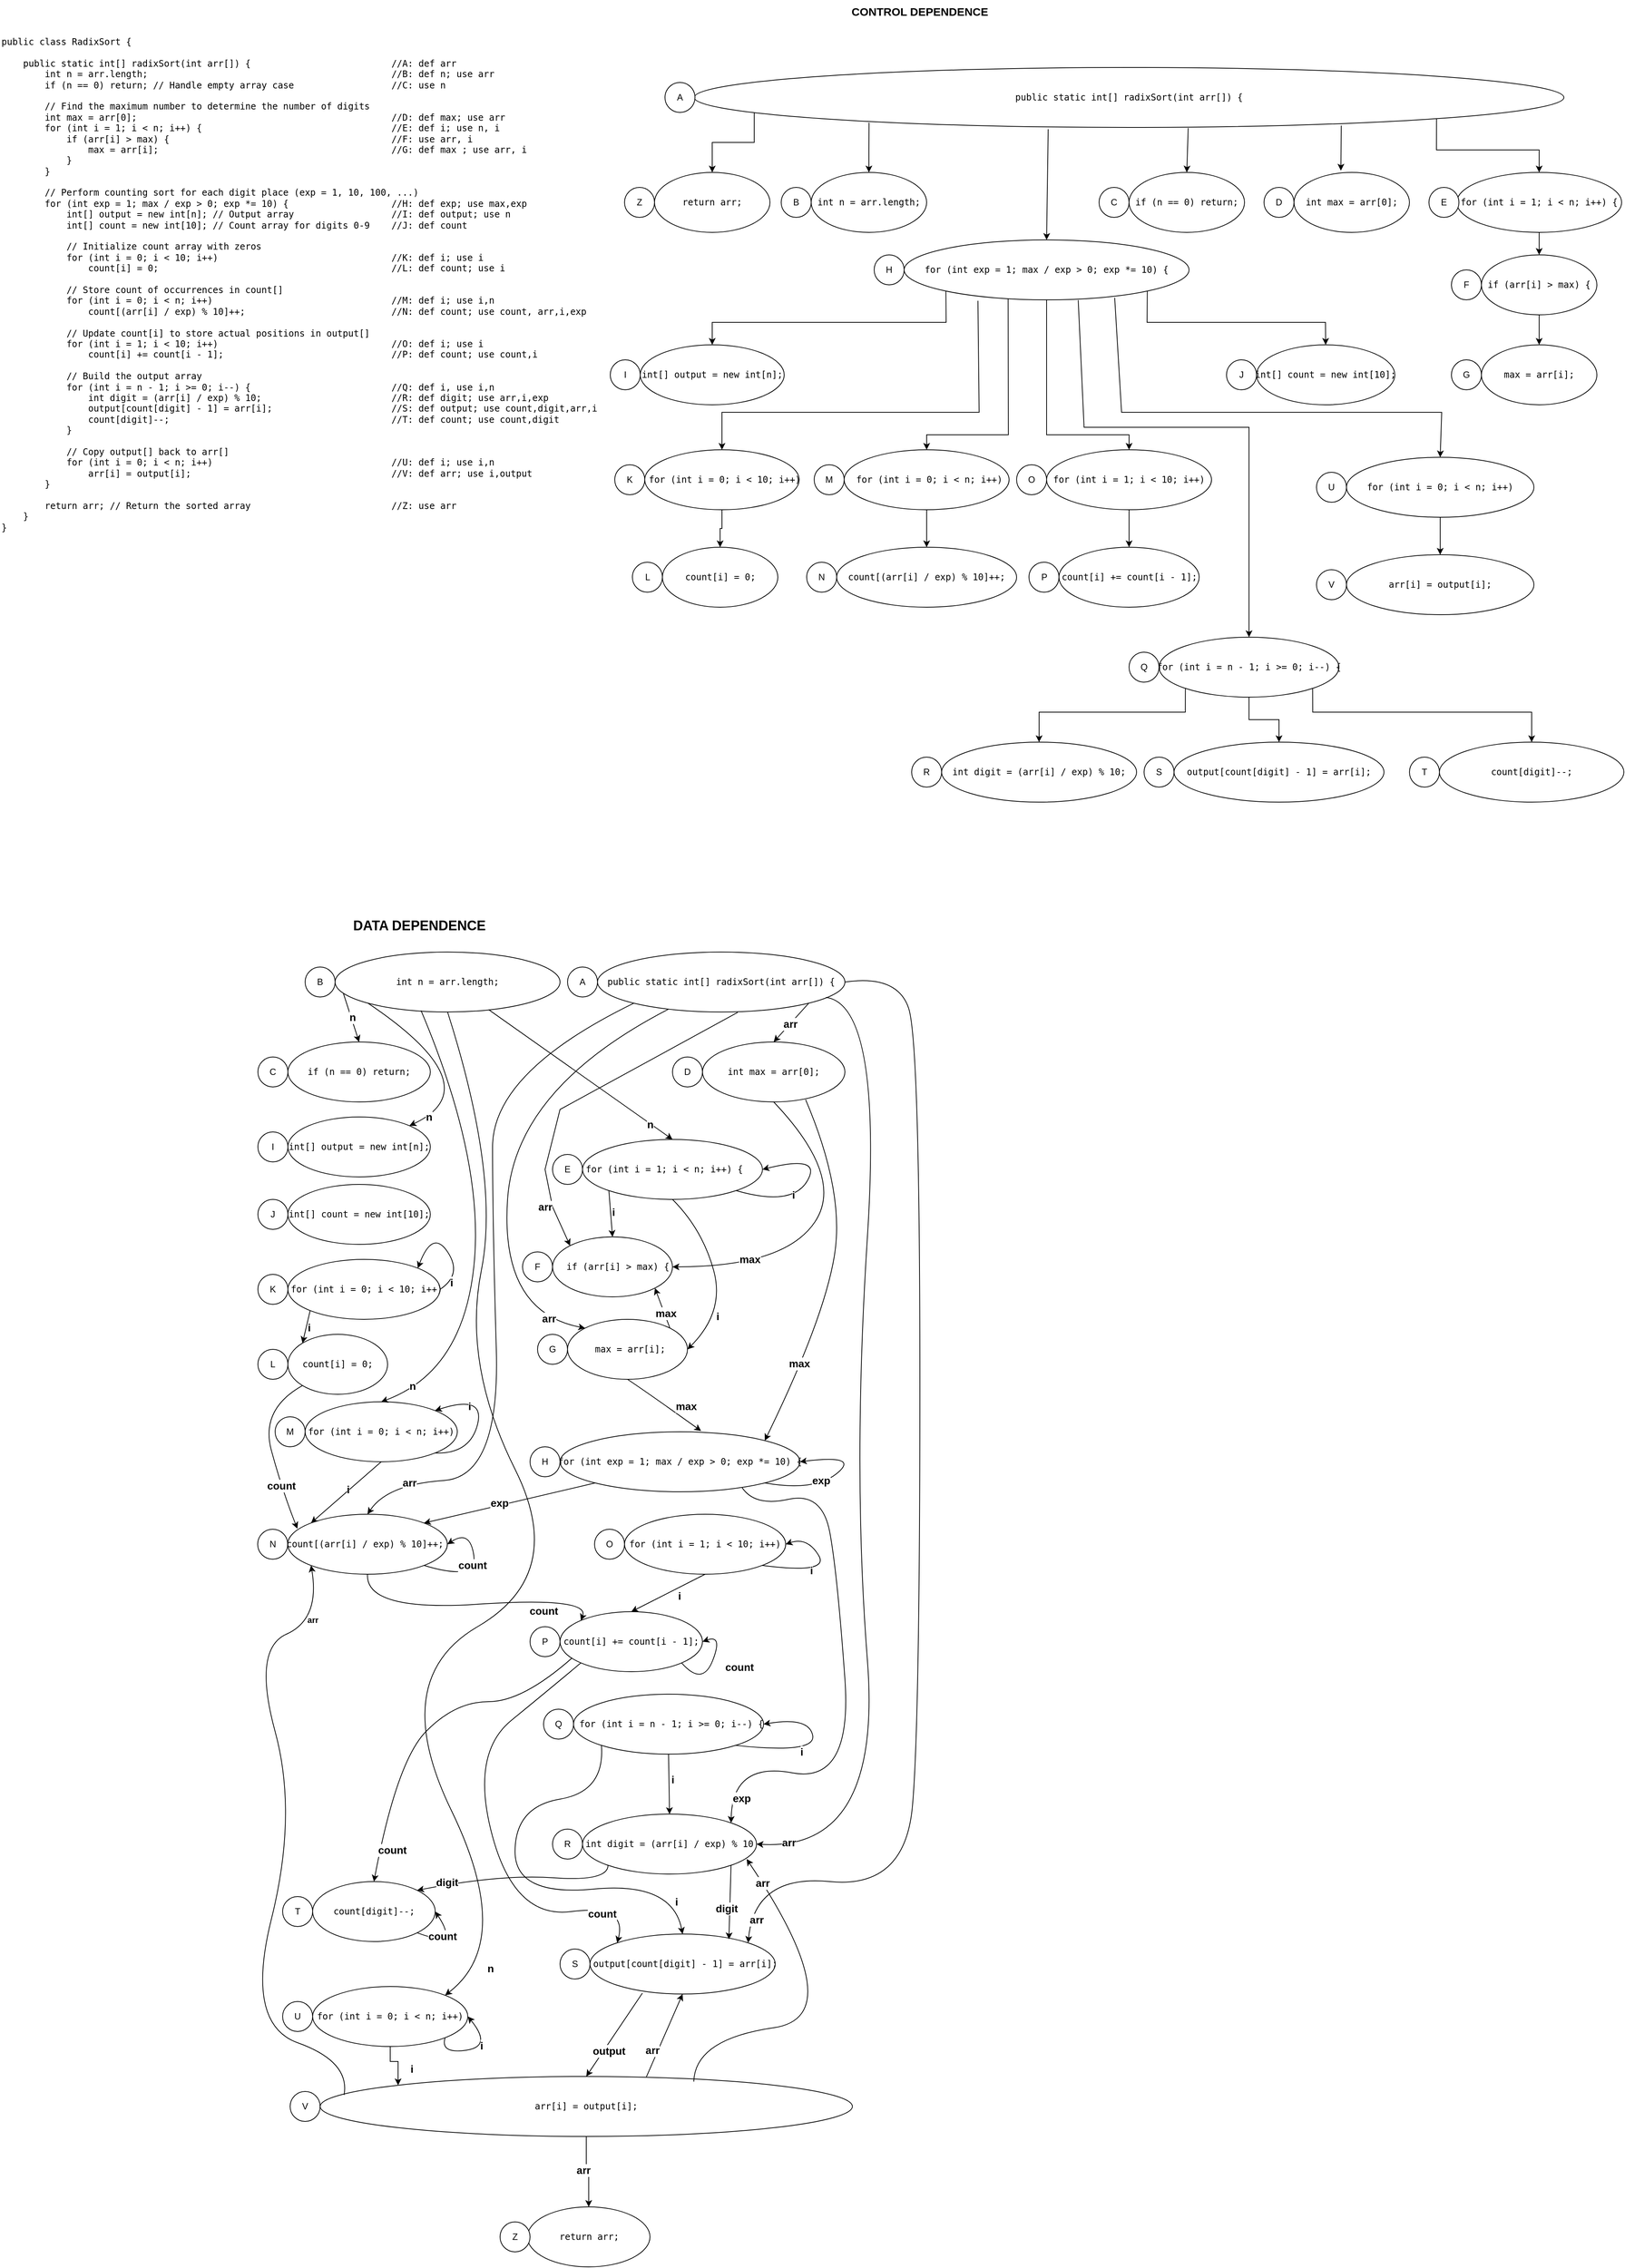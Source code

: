 <mxfile version="26.2.6">
  <diagram name="Pagina-1" id="IpRWa3jcy0147Zh6d9rQ">
    <mxGraphModel dx="1044" dy="563" grid="1" gridSize="10" guides="1" tooltips="1" connect="1" arrows="1" fold="1" page="1" pageScale="1" pageWidth="827" pageHeight="1169" math="0" shadow="0">
      <root>
        <mxCell id="0" />
        <mxCell id="1" parent="0" />
        <mxCell id="yl5XS7yj3IDsIzwmvnov-1" value="&lt;pre id=&quot;yui_3_18_1_1_1743842538325_100&quot;&gt;&lt;code class=&quot;language-java&quot;&gt;public class RadixSort {&lt;br&gt;&lt;br&gt;    public static int[] radixSort(int arr[]) {&lt;span style=&quot;white-space: pre;&quot;&gt;&#x9;&lt;/span&gt;&lt;span style=&quot;white-space: pre;&quot;&gt;&#x9;&lt;/span&gt;&lt;span style=&quot;white-space: pre;&quot;&gt;&#x9;&lt;/span&gt;&lt;span style=&quot;white-space: pre;&quot;&gt;&#x9;&lt;/span&gt;//A: def arr&lt;br&gt;        int n = arr.length;&lt;span style=&quot;white-space: pre;&quot;&gt;&#x9;&lt;/span&gt;&lt;span style=&quot;white-space: pre;&quot;&gt;&#x9;&lt;span style=&quot;white-space: pre;&quot;&gt;&#x9;&lt;/span&gt;&lt;/span&gt;&lt;span style=&quot;white-space: pre;&quot;&gt;&#x9;&lt;/span&gt;&lt;span style=&quot;white-space: pre;&quot;&gt;&#x9;&lt;/span&gt;&lt;span style=&quot;white-space: pre;&quot;&gt;&#x9;&lt;/span&gt;&lt;span style=&quot;white-space: pre;&quot;&gt;//B: def n; use arr&lt;/span&gt;&lt;br&gt;        if (n == 0) return; // Handle empty array case&lt;span style=&quot;white-space: pre;&quot;&gt;&#x9;&lt;/span&gt;&lt;span style=&quot;white-space: pre;&quot;&gt;&#x9;&lt;/span&gt;&lt;span style=&quot;white-space: pre;&quot;&gt;&#x9;&lt;/span&gt;//C: use n&lt;br&gt;&lt;br&gt;        // Find the maximum number to determine the number of digits&lt;br&gt;        int max = arr[0];&lt;span style=&quot;white-space: pre;&quot;&gt;&#x9;&lt;/span&gt;&lt;span style=&quot;white-space: pre;&quot;&gt;&#x9;&lt;/span&gt;&lt;span style=&quot;white-space: pre;&quot;&gt;&#x9;&lt;/span&gt;&lt;span style=&quot;white-space: pre;&quot;&gt;&#x9;&lt;/span&gt;&lt;span style=&quot;white-space: pre;&quot;&gt;&#x9;&lt;/span&gt;&lt;span style=&quot;white-space: pre;&quot;&gt;&#x9;//&lt;/span&gt;D: def max; use arr&lt;br&gt;        for (int i = 1; i &amp;lt; n; i++) {&lt;span style=&quot;white-space: pre;&quot;&gt;&#x9;&lt;/span&gt;&lt;span style=&quot;white-space: pre;&quot;&gt;&#x9;&lt;/span&gt;&lt;span style=&quot;white-space: pre;&quot;&gt;&#x9;&lt;/span&gt;&lt;span style=&quot;white-space: pre;&quot;&gt;&#x9;&lt;/span&gt;&lt;span style=&quot;white-space: pre;&quot;&gt;&#x9;&lt;/span&gt;//E: def i; use n, i&lt;br&gt;            if (arr[i] &amp;gt; max) {&lt;span style=&quot;white-space: pre;&quot;&gt;&#x9;&lt;/span&gt;&lt;span style=&quot;white-space: pre;&quot;&gt;&#x9;&lt;/span&gt;&lt;span style=&quot;white-space: pre;&quot;&gt;&#x9;&lt;/span&gt;&lt;span style=&quot;white-space: pre;&quot;&gt;&#x9;&lt;/span&gt;&lt;span style=&quot;white-space: pre;&quot;&gt;&#x9;&lt;/span&gt;&lt;span style=&quot;white-space: pre;&quot;&gt;&#x9;&lt;/span&gt;//F: use arr, i&lt;br&gt;                max = arr[i];&lt;span style=&quot;white-space: pre;&quot;&gt;&#x9;&lt;/span&gt;&lt;span style=&quot;white-space: pre;&quot;&gt;&#x9;&lt;/span&gt;&lt;span style=&quot;white-space: pre;&quot;&gt;&#x9;&lt;/span&gt;&lt;span style=&quot;white-space: pre;&quot;&gt;&#x9;&lt;/span&gt;&lt;span style=&quot;white-space: pre;&quot;&gt;&#x9;&lt;/span&gt;&lt;span style=&quot;white-space: pre;&quot;&gt;&#x9;&lt;/span&gt;//G: def max ; use arr, i&lt;br&gt;            }&lt;br&gt;        }&lt;br&gt;&lt;br&gt;        // Perform counting sort for each digit place (exp = 1, 10, 100, ...)&lt;br&gt;        for (int exp = 1; max / exp &amp;gt; 0; exp *= 10) {&lt;span style=&quot;white-space: pre;&quot;&gt;&#x9;&lt;/span&gt;&lt;span style=&quot;white-space: pre;&quot;&gt;&#x9;&lt;/span&gt;&lt;span style=&quot;white-space: pre;&quot;&gt;&#x9;&lt;/span&gt;&lt;span style=&quot;white-space: pre;&quot;&gt;//&lt;/span&gt;H: def exp; use max,exp&lt;br&gt;            int[] output = new int[n]; // Output array&lt;span style=&quot;white-space: pre;&quot;&gt;&#x9;&lt;/span&gt;&lt;span style=&quot;white-space: pre;&quot;&gt;&#x9;&lt;/span&gt;&lt;span style=&quot;white-space: pre;&quot;&gt;&#x9;&lt;/span&gt;//I: def output; use n&lt;br&gt;            int[] count = new int[10]; // Count array for digits 0-9&lt;span style=&quot;white-space: pre;&quot;&gt;&#x9;&lt;/span&gt;//J: def count&lt;br&gt;&lt;br&gt;            // Initialize count array with zeros&lt;br&gt;            for (int i = 0; i &amp;lt; 10; i++)&lt;span style=&quot;white-space: pre;&quot;&gt;&#x9;&lt;/span&gt;&lt;span style=&quot;white-space: pre;&quot;&gt;&#x9;&lt;/span&gt;&lt;span style=&quot;white-space: pre;&quot;&gt;&#x9;&lt;/span&gt;&lt;span style=&quot;white-space: pre;&quot;&gt;&#x9;&lt;/span&gt;//K: def i; use i&lt;br&gt;                count[i] = 0;&lt;span style=&quot;white-space: pre;&quot;&gt;&#x9;&lt;/span&gt;&lt;span style=&quot;white-space: pre;&quot;&gt;&#x9;&lt;/span&gt;&lt;span style=&quot;white-space: pre;&quot;&gt;&#x9;&lt;/span&gt;&lt;span style=&quot;white-space: pre;&quot;&gt;&#x9;&lt;/span&gt;&lt;span style=&quot;white-space: pre;&quot;&gt;&#x9;&lt;/span&gt;&lt;span style=&quot;white-space: pre;&quot;&gt;&#x9;&lt;/span&gt;//L: def count; use i&lt;br&gt;&lt;br&gt;            // Store count of occurrences in count[]&lt;br&gt;            for (int i = 0; i &amp;lt; n; i++)&lt;span style=&quot;white-space: pre;&quot;&gt;&#x9;&lt;/span&gt;&lt;span style=&quot;white-space: pre;&quot;&gt;&#x9;&lt;/span&gt;&lt;span style=&quot;white-space: pre;&quot;&gt;&#x9;&lt;/span&gt;&lt;span style=&quot;white-space: pre;&quot;&gt;&#x9;&lt;/span&gt;&lt;span style=&quot;white-space: pre;&quot;&gt;&#x9;&lt;/span&gt;//M: def i; use i,n&lt;br&gt;                count[(arr[i] / exp) % 10]++;&lt;span style=&quot;white-space: pre;&quot;&gt;&#x9;&lt;/span&gt;&lt;span style=&quot;white-space: pre;&quot;&gt;&#x9;&lt;/span&gt;&lt;span style=&quot;white-space: pre;&quot;&gt;&#x9;&lt;/span&gt;&lt;span style=&quot;white-space: pre;&quot;&gt;&#x9;&lt;/span&gt;//N: def count; use count, arr,i,exp&lt;br&gt;&lt;br&gt;            // Update count[i] to store actual positions in output[]&lt;br&gt;            for (int i = 1; i &amp;lt; 10; i++)&lt;span style=&quot;white-space: pre;&quot;&gt;&#x9;&lt;/span&gt;&lt;span style=&quot;white-space: pre;&quot;&gt;&#x9;&lt;/span&gt;&lt;span style=&quot;white-space: pre;&quot;&gt;&#x9;&lt;/span&gt;&lt;span style=&quot;white-space: pre;&quot;&gt;&#x9;&lt;/span&gt;//O: def i; use i&lt;br&gt;                count[i] += count[i - 1];&lt;span style=&quot;white-space: pre;&quot;&gt;&#x9;&lt;/span&gt;&lt;span style=&quot;white-space: pre;&quot;&gt;&#x9;&lt;/span&gt;&lt;span style=&quot;white-space: pre;&quot;&gt;&#x9;&lt;/span&gt;&lt;span style=&quot;white-space: pre;&quot;&gt;&#x9;&lt;/span&gt;//P: def count; use count,i&lt;br&gt;&lt;br&gt;            // Build the output array&lt;br&gt;            for (int i = n - 1; i &amp;gt;= 0; i--) {&lt;span style=&quot;white-space: pre;&quot;&gt;&#x9;&lt;/span&gt;&lt;span style=&quot;white-space: pre;&quot;&gt;&#x9;&lt;/span&gt;&lt;span style=&quot;white-space: pre;&quot;&gt;&#x9;&lt;/span&gt;&lt;span style=&quot;white-space: pre;&quot;&gt;&#x9;&lt;/span&gt;//Q: def i, use i,n&lt;br&gt;                int digit = (arr[i] / exp) % 10;&lt;span style=&quot;white-space: pre;&quot;&gt;&#x9;&lt;/span&gt;&lt;span style=&quot;white-space: pre;&quot;&gt;&#x9;&lt;/span&gt;&lt;span style=&quot;white-space: pre;&quot;&gt;&#x9;&lt;/span&gt;//R: def digit; use arr,i,exp&lt;br&gt;                output[count[digit] - 1] = arr[i];&lt;span style=&quot;white-space: pre;&quot;&gt;&#x9;&lt;/span&gt;&lt;span style=&quot;white-space: pre;&quot;&gt;&#x9;&lt;/span&gt;&lt;span style=&quot;white-space: pre;&quot;&gt;&#x9;&lt;/span&gt;//S: def output; use count,digit,arr,i&lt;br&gt;                count[digit]--;&lt;span style=&quot;white-space: pre;&quot;&gt;&#x9;&lt;/span&gt;&lt;span style=&quot;white-space: pre;&quot;&gt;&#x9;&lt;/span&gt;&lt;span style=&quot;white-space: pre;&quot;&gt;&#x9;&lt;/span&gt;&lt;span style=&quot;white-space: pre;&quot;&gt;&#x9;&lt;/span&gt;&lt;span style=&quot;white-space: pre;&quot;&gt;&#x9;&lt;/span&gt;&lt;span style=&quot;white-space: pre;&quot;&gt;&#x9;&lt;/span&gt;//T: def count; use count,digit&lt;br&gt;            }&lt;br&gt;&lt;br&gt;            // Copy output[] back to arr[]&lt;br&gt;            for (int i = 0; i &amp;lt; n; i++)&lt;span style=&quot;white-space: pre;&quot;&gt;&#x9;&lt;/span&gt;&lt;span style=&quot;white-space: pre;&quot;&gt;&#x9;&lt;/span&gt;&lt;span style=&quot;white-space: pre;&quot;&gt;&#x9;&lt;/span&gt;&lt;span style=&quot;white-space: pre;&quot;&gt;&#x9;&lt;/span&gt;&lt;span style=&quot;white-space: pre;&quot;&gt;&#x9;&lt;/span&gt;//U: def i; use i,n&lt;br&gt;                arr[i] = output[i];&lt;span style=&quot;white-space: pre;&quot;&gt;&#x9;&lt;/span&gt;&lt;span style=&quot;white-space: pre;&quot;&gt;&#x9;&lt;/span&gt;&lt;span style=&quot;white-space: pre;&quot;&gt;&#x9;&lt;/span&gt;&lt;span style=&quot;white-space: pre;&quot;&gt;&#x9;&lt;/span&gt;&lt;span style=&quot;white-space: pre;&quot;&gt;&#x9;&lt;/span&gt;//V: def arr; use i,output&lt;br&gt;        }&lt;br&gt;        &lt;br&gt;        return arr; // Return the sorted array&lt;span style=&quot;white-space: pre;&quot;&gt;&#x9;&lt;/span&gt;&lt;span style=&quot;white-space: pre;&quot;&gt;&#x9;&lt;/span&gt;&lt;span style=&quot;white-space: pre;&quot;&gt;&#x9;&lt;/span&gt;&lt;span style=&quot;white-space: pre;&quot;&gt;&#x9;&lt;/span&gt;//Z: use arr&lt;br&gt;    }&lt;br&gt;}&lt;/code&gt;&lt;/pre&gt;" style="text;html=1;whiteSpace=wrap;overflow=hidden;rounded=0;" parent="1" vertex="1">
          <mxGeometry x="14" y="80" width="800" height="700" as="geometry" />
        </mxCell>
        <mxCell id="yl5XS7yj3IDsIzwmvnov-2" value="&lt;pre id=&quot;yui_3_18_1_1_1743842538325_100&quot;&gt;&lt;code class=&quot;language-java&quot;&gt;int n = arr.length;&lt;/code&gt;&lt;/pre&gt;" style="ellipse;whiteSpace=wrap;html=1;" parent="1" vertex="1">
          <mxGeometry x="461" y="1320" width="300" height="80" as="geometry" />
        </mxCell>
        <mxCell id="yl5XS7yj3IDsIzwmvnov-3" value="B" style="ellipse;whiteSpace=wrap;html=1;" parent="1" vertex="1">
          <mxGeometry x="421" y="1340" width="40" height="40" as="geometry" />
        </mxCell>
        <mxCell id="yl5XS7yj3IDsIzwmvnov-4" value="&lt;b&gt;&lt;font style=&quot;font-size: 18px;&quot;&gt;&amp;nbsp;DATA DEPENDENCE&lt;/font&gt;&lt;/b&gt;" style="text;html=1;align=center;verticalAlign=middle;whiteSpace=wrap;rounded=0;" parent="1" vertex="1">
          <mxGeometry x="441" y="1270" width="260" height="30" as="geometry" />
        </mxCell>
        <mxCell id="yl5XS7yj3IDsIzwmvnov-5" value="&lt;pre id=&quot;yui_3_18_1_1_1743842538325_100&quot;&gt;&lt;code class=&quot;language-java&quot;&gt;if (n == 0) return;&lt;/code&gt;&lt;/pre&gt;" style="ellipse;whiteSpace=wrap;html=1;" parent="1" vertex="1">
          <mxGeometry x="398" y="1440" width="190" height="80" as="geometry" />
        </mxCell>
        <mxCell id="yl5XS7yj3IDsIzwmvnov-6" value="C" style="ellipse;whiteSpace=wrap;html=1;" parent="1" vertex="1">
          <mxGeometry x="358" y="1460" width="40" height="40" as="geometry" />
        </mxCell>
        <mxCell id="yl5XS7yj3IDsIzwmvnov-7" value="" style="endArrow=classic;html=1;rounded=0;exitX=0.037;exitY=0.693;exitDx=0;exitDy=0;entryX=0.5;entryY=0;entryDx=0;entryDy=0;fontSize=14;exitPerimeter=0;" parent="1" source="yl5XS7yj3IDsIzwmvnov-2" target="yl5XS7yj3IDsIzwmvnov-5" edge="1">
          <mxGeometry width="50" height="50" relative="1" as="geometry">
            <mxPoint x="391" y="1660" as="sourcePoint" />
            <mxPoint x="441" y="1610" as="targetPoint" />
          </mxGeometry>
        </mxCell>
        <mxCell id="yl5XS7yj3IDsIzwmvnov-9" value="&lt;div&gt;&lt;b&gt;n&lt;/b&gt;&lt;/div&gt;" style="edgeLabel;html=1;align=center;verticalAlign=middle;resizable=0;points=[];fontSize=14;" parent="yl5XS7yj3IDsIzwmvnov-7" vertex="1" connectable="0">
          <mxGeometry x="-0.034" y="2" relative="1" as="geometry">
            <mxPoint y="1" as="offset" />
          </mxGeometry>
        </mxCell>
        <mxCell id="yl5XS7yj3IDsIzwmvnov-11" value="&lt;pre id=&quot;yui_3_18_1_1_1743842538325_100&quot;&gt;&lt;code class=&quot;language-java&quot;&gt;int max = arr[0];&lt;/code&gt;&lt;/pre&gt;" style="ellipse;whiteSpace=wrap;html=1;" parent="1" vertex="1">
          <mxGeometry x="951" y="1440" width="190" height="80" as="geometry" />
        </mxCell>
        <mxCell id="yl5XS7yj3IDsIzwmvnov-12" value="D" style="ellipse;whiteSpace=wrap;html=1;" parent="1" vertex="1">
          <mxGeometry x="911" y="1460" width="40" height="40" as="geometry" />
        </mxCell>
        <mxCell id="yl5XS7yj3IDsIzwmvnov-16" value="" style="endArrow=classic;html=1;rounded=0;exitX=1;exitY=1;exitDx=0;exitDy=0;entryX=0.5;entryY=0;entryDx=0;entryDy=0;" parent="1" source="yl5XS7yj3IDsIzwmvnov-80" target="yl5XS7yj3IDsIzwmvnov-11" edge="1">
          <mxGeometry width="50" height="50" relative="1" as="geometry">
            <mxPoint x="391" y="1660" as="sourcePoint" />
            <mxPoint x="441" y="1610" as="targetPoint" />
          </mxGeometry>
        </mxCell>
        <mxCell id="yl5XS7yj3IDsIzwmvnov-17" value="&lt;b&gt;arr&lt;/b&gt;" style="edgeLabel;html=1;align=center;verticalAlign=middle;resizable=0;points=[];fontSize=14;" parent="yl5XS7yj3IDsIzwmvnov-16" vertex="1" connectable="0">
          <mxGeometry x="0.032" y="-1" relative="1" as="geometry">
            <mxPoint y="1" as="offset" />
          </mxGeometry>
        </mxCell>
        <mxCell id="yl5XS7yj3IDsIzwmvnov-18" value="&lt;pre id=&quot;yui_3_18_1_1_1743842538325_100&quot;&gt;&lt;code class=&quot;language-java&quot;&gt;for (int i = 1; i &amp;lt; n; i++) {&lt;span style=&quot;white-space: pre;&quot;&gt;&#x9;&lt;/span&gt;&lt;/code&gt;&lt;/pre&gt;" style="ellipse;whiteSpace=wrap;html=1;" parent="1" vertex="1">
          <mxGeometry x="791" y="1570" width="240" height="80" as="geometry" />
        </mxCell>
        <mxCell id="yl5XS7yj3IDsIzwmvnov-19" value="E" style="ellipse;whiteSpace=wrap;html=1;" parent="1" vertex="1">
          <mxGeometry x="751" y="1590" width="40" height="40" as="geometry" />
        </mxCell>
        <mxCell id="yl5XS7yj3IDsIzwmvnov-20" value="" style="endArrow=classic;html=1;rounded=0;exitX=0.683;exitY=0.962;exitDx=0;exitDy=0;exitPerimeter=0;entryX=0.5;entryY=0;entryDx=0;entryDy=0;" parent="1" source="yl5XS7yj3IDsIzwmvnov-2" target="yl5XS7yj3IDsIzwmvnov-18" edge="1">
          <mxGeometry width="50" height="50" relative="1" as="geometry">
            <mxPoint x="391" y="1660" as="sourcePoint" />
            <mxPoint x="441" y="1610" as="targetPoint" />
          </mxGeometry>
        </mxCell>
        <mxCell id="yl5XS7yj3IDsIzwmvnov-21" value="n" style="edgeLabel;html=1;align=center;verticalAlign=middle;resizable=0;points=[];fontStyle=1;fontSize=14;" parent="yl5XS7yj3IDsIzwmvnov-20" vertex="1" connectable="0">
          <mxGeometry x="0.317" y="2" relative="1" as="geometry">
            <mxPoint x="52" y="41" as="offset" />
          </mxGeometry>
        </mxCell>
        <mxCell id="yl5XS7yj3IDsIzwmvnov-22" value="" style="curved=1;endArrow=classic;html=1;rounded=0;exitX=1;exitY=1;exitDx=0;exitDy=0;entryX=1;entryY=0.5;entryDx=0;entryDy=0;" parent="1" source="yl5XS7yj3IDsIzwmvnov-18" target="yl5XS7yj3IDsIzwmvnov-18" edge="1">
          <mxGeometry width="50" height="50" relative="1" as="geometry">
            <mxPoint x="391" y="1660" as="sourcePoint" />
            <mxPoint x="441" y="1610" as="targetPoint" />
            <Array as="points">
              <mxPoint x="1071" y="1660" />
              <mxPoint x="1111" y="1590" />
            </Array>
          </mxGeometry>
        </mxCell>
        <mxCell id="yl5XS7yj3IDsIzwmvnov-23" value="&lt;b&gt;i&lt;/b&gt;" style="edgeLabel;html=1;align=center;verticalAlign=middle;resizable=0;points=[];fontSize=14;" parent="yl5XS7yj3IDsIzwmvnov-22" vertex="1" connectable="0">
          <mxGeometry x="-0.223" y="8" relative="1" as="geometry">
            <mxPoint y="1" as="offset" />
          </mxGeometry>
        </mxCell>
        <mxCell id="yl5XS7yj3IDsIzwmvnov-24" value="&lt;pre id=&quot;yui_3_18_1_1_1743842538325_100&quot;&gt;&lt;code class=&quot;language-java&quot;&gt;  if (arr[i] &amp;gt; max) {&lt;/code&gt;&lt;/pre&gt;" style="ellipse;whiteSpace=wrap;html=1;" parent="1" vertex="1">
          <mxGeometry x="751" y="1700" width="160" height="80" as="geometry" />
        </mxCell>
        <mxCell id="yl5XS7yj3IDsIzwmvnov-25" value="F" style="ellipse;whiteSpace=wrap;html=1;" parent="1" vertex="1">
          <mxGeometry x="711" y="1720" width="40" height="40" as="geometry" />
        </mxCell>
        <mxCell id="yl5XS7yj3IDsIzwmvnov-26" value="" style="endArrow=classic;html=1;rounded=0;exitX=0;exitY=1;exitDx=0;exitDy=0;entryX=0.5;entryY=0;entryDx=0;entryDy=0;" parent="1" source="yl5XS7yj3IDsIzwmvnov-18" target="yl5XS7yj3IDsIzwmvnov-24" edge="1">
          <mxGeometry width="50" height="50" relative="1" as="geometry">
            <mxPoint x="801" y="1570" as="sourcePoint" />
            <mxPoint x="851" y="1520" as="targetPoint" />
          </mxGeometry>
        </mxCell>
        <mxCell id="yl5XS7yj3IDsIzwmvnov-27" value="&lt;font style=&quot;font-size: 14px;&quot;&gt;&lt;b&gt;i&lt;/b&gt;&lt;/font&gt;" style="edgeLabel;html=1;align=center;verticalAlign=middle;resizable=0;points=[];" parent="yl5XS7yj3IDsIzwmvnov-26" vertex="1" connectable="0">
          <mxGeometry x="-0.074" y="3" relative="1" as="geometry">
            <mxPoint as="offset" />
          </mxGeometry>
        </mxCell>
        <mxCell id="yl5XS7yj3IDsIzwmvnov-28" value="" style="endArrow=classic;html=1;rounded=0;exitX=0.567;exitY=1.006;exitDx=0;exitDy=0;exitPerimeter=0;entryX=0;entryY=0;entryDx=0;entryDy=0;" parent="1" source="yl5XS7yj3IDsIzwmvnov-80" target="yl5XS7yj3IDsIzwmvnov-24" edge="1">
          <mxGeometry width="50" height="50" relative="1" as="geometry">
            <mxPoint x="801" y="1570" as="sourcePoint" />
            <mxPoint x="851" y="1520" as="targetPoint" />
            <Array as="points">
              <mxPoint x="761" y="1530" />
              <mxPoint x="741" y="1610" />
              <mxPoint x="751" y="1660" />
            </Array>
          </mxGeometry>
        </mxCell>
        <mxCell id="yl5XS7yj3IDsIzwmvnov-30" value="&lt;b&gt;&lt;font style=&quot;font-size: 14px;&quot;&gt;arr&lt;/font&gt;&lt;/b&gt;" style="edgeLabel;html=1;align=center;verticalAlign=middle;resizable=0;points=[];" parent="yl5XS7yj3IDsIzwmvnov-28" vertex="1" connectable="0">
          <mxGeometry x="-0.115" y="1" relative="1" as="geometry">
            <mxPoint x="-79" y="161" as="offset" />
          </mxGeometry>
        </mxCell>
        <mxCell id="yl5XS7yj3IDsIzwmvnov-31" value="" style="curved=1;endArrow=classic;html=1;rounded=0;exitX=0.5;exitY=1;exitDx=0;exitDy=0;entryX=1;entryY=0.5;entryDx=0;entryDy=0;" parent="1" source="yl5XS7yj3IDsIzwmvnov-11" target="yl5XS7yj3IDsIzwmvnov-24" edge="1">
          <mxGeometry width="50" height="50" relative="1" as="geometry">
            <mxPoint x="801" y="1570" as="sourcePoint" />
            <mxPoint x="851" y="1520" as="targetPoint" />
            <Array as="points">
              <mxPoint x="1141" y="1620" />
              <mxPoint x="1061" y="1740" />
            </Array>
          </mxGeometry>
        </mxCell>
        <mxCell id="yl5XS7yj3IDsIzwmvnov-32" value="&lt;b&gt;&lt;font style=&quot;font-size: 14px;&quot;&gt;max&lt;/font&gt;&lt;/b&gt;" style="edgeLabel;html=1;align=center;verticalAlign=middle;resizable=0;points=[];" parent="yl5XS7yj3IDsIzwmvnov-31" vertex="1" connectable="0">
          <mxGeometry x="0.756" y="1" relative="1" as="geometry">
            <mxPoint x="50" y="-11" as="offset" />
          </mxGeometry>
        </mxCell>
        <mxCell id="yl5XS7yj3IDsIzwmvnov-33" value="&lt;pre id=&quot;yui_3_18_1_1_1743842538325_100&quot;&gt;&lt;code class=&quot;language-java&quot;&gt; max = arr[i];&lt;/code&gt;&lt;/pre&gt;" style="ellipse;whiteSpace=wrap;html=1;" parent="1" vertex="1">
          <mxGeometry x="771" y="1810" width="160" height="80" as="geometry" />
        </mxCell>
        <mxCell id="yl5XS7yj3IDsIzwmvnov-34" value="G" style="ellipse;whiteSpace=wrap;html=1;" parent="1" vertex="1">
          <mxGeometry x="731" y="1830" width="40" height="40" as="geometry" />
        </mxCell>
        <mxCell id="yl5XS7yj3IDsIzwmvnov-35" value="" style="endArrow=classic;html=1;rounded=0;exitX=1;exitY=0;exitDx=0;exitDy=0;entryX=1;entryY=1;entryDx=0;entryDy=0;" parent="1" source="yl5XS7yj3IDsIzwmvnov-33" target="yl5XS7yj3IDsIzwmvnov-24" edge="1">
          <mxGeometry width="50" height="50" relative="1" as="geometry">
            <mxPoint x="781" y="1650" as="sourcePoint" />
            <mxPoint x="831" y="1600" as="targetPoint" />
          </mxGeometry>
        </mxCell>
        <mxCell id="yl5XS7yj3IDsIzwmvnov-36" value="&lt;font style=&quot;font-size: 14px;&quot;&gt;&lt;b&gt;max&lt;/b&gt;&lt;/font&gt;" style="edgeLabel;html=1;align=center;verticalAlign=middle;resizable=0;points=[];" parent="yl5XS7yj3IDsIzwmvnov-35" vertex="1" connectable="0">
          <mxGeometry x="-0.258" y="-2" relative="1" as="geometry">
            <mxPoint as="offset" />
          </mxGeometry>
        </mxCell>
        <mxCell id="yl5XS7yj3IDsIzwmvnov-37" value="" style="curved=1;endArrow=classic;html=1;rounded=0;exitX=0.5;exitY=1;exitDx=0;exitDy=0;entryX=1;entryY=0.5;entryDx=0;entryDy=0;" parent="1" source="yl5XS7yj3IDsIzwmvnov-18" target="yl5XS7yj3IDsIzwmvnov-33" edge="1">
          <mxGeometry width="50" height="50" relative="1" as="geometry">
            <mxPoint x="781" y="1650" as="sourcePoint" />
            <mxPoint x="831" y="1600" as="targetPoint" />
            <Array as="points">
              <mxPoint x="951" y="1690" />
              <mxPoint x="981" y="1800" />
            </Array>
          </mxGeometry>
        </mxCell>
        <mxCell id="yl5XS7yj3IDsIzwmvnov-38" value="&lt;font style=&quot;font-size: 14px;&quot;&gt;&lt;b&gt;i&lt;/b&gt;&lt;/font&gt;" style="edgeLabel;html=1;align=center;verticalAlign=middle;resizable=0;points=[];" parent="yl5XS7yj3IDsIzwmvnov-37" vertex="1" connectable="0">
          <mxGeometry x="0.51" y="-3" relative="1" as="geometry">
            <mxPoint as="offset" />
          </mxGeometry>
        </mxCell>
        <mxCell id="yl5XS7yj3IDsIzwmvnov-39" value="" style="curved=1;endArrow=classic;html=1;rounded=0;exitX=0.303;exitY=0.918;exitDx=0;exitDy=0;exitPerimeter=0;entryX=0;entryY=0;entryDx=0;entryDy=0;" parent="1" source="yl5XS7yj3IDsIzwmvnov-80" target="yl5XS7yj3IDsIzwmvnov-33" edge="1">
          <mxGeometry width="50" height="50" relative="1" as="geometry">
            <mxPoint x="781" y="1690" as="sourcePoint" />
            <mxPoint x="831" y="1640" as="targetPoint" />
            <Array as="points">
              <mxPoint x="701" y="1500" />
              <mxPoint x="681" y="1800" />
            </Array>
          </mxGeometry>
        </mxCell>
        <mxCell id="yl5XS7yj3IDsIzwmvnov-40" value="&lt;b&gt;&lt;font style=&quot;font-size: 14px;&quot;&gt;arr&lt;/font&gt;&lt;/b&gt;" style="edgeLabel;html=1;align=center;verticalAlign=middle;resizable=0;points=[];" parent="yl5XS7yj3IDsIzwmvnov-39" vertex="1" connectable="0">
          <mxGeometry x="0.844" y="4" relative="1" as="geometry">
            <mxPoint as="offset" />
          </mxGeometry>
        </mxCell>
        <mxCell id="yl5XS7yj3IDsIzwmvnov-42" value="&lt;pre id=&quot;yui_3_18_1_1_1743842538325_100&quot;&gt;&lt;code class=&quot;language-java&quot;&gt;for (int exp = 1; max / exp &amp;gt; 0; exp *= 10) {&lt;/code&gt;&lt;/pre&gt;" style="ellipse;whiteSpace=wrap;html=1;" parent="1" vertex="1">
          <mxGeometry x="761" y="1960" width="320" height="80" as="geometry" />
        </mxCell>
        <mxCell id="yl5XS7yj3IDsIzwmvnov-43" value="H" style="ellipse;whiteSpace=wrap;html=1;" parent="1" vertex="1">
          <mxGeometry x="721" y="1980" width="40" height="40" as="geometry" />
        </mxCell>
        <mxCell id="yl5XS7yj3IDsIzwmvnov-45" value="" style="curved=1;endArrow=classic;html=1;rounded=0;exitX=1;exitY=1;exitDx=0;exitDy=0;entryX=1;entryY=0.5;entryDx=0;entryDy=0;" parent="1" source="yl5XS7yj3IDsIzwmvnov-42" target="yl5XS7yj3IDsIzwmvnov-42" edge="1">
          <mxGeometry width="50" height="50" relative="1" as="geometry">
            <mxPoint x="931" y="1900" as="sourcePoint" />
            <mxPoint x="981" y="1850" as="targetPoint" />
            <Array as="points">
              <mxPoint x="1101" y="2040" />
              <mxPoint x="1161" y="1990" />
            </Array>
          </mxGeometry>
        </mxCell>
        <mxCell id="yl5XS7yj3IDsIzwmvnov-47" value="&lt;font style=&quot;font-size: 14px;&quot;&gt;&lt;b&gt;exp&lt;/b&gt;&lt;/font&gt;" style="edgeLabel;html=1;align=center;verticalAlign=middle;resizable=0;points=[];" parent="yl5XS7yj3IDsIzwmvnov-45" vertex="1" connectable="0">
          <mxGeometry x="-0.26" y="8" relative="1" as="geometry">
            <mxPoint y="1" as="offset" />
          </mxGeometry>
        </mxCell>
        <mxCell id="yl5XS7yj3IDsIzwmvnov-48" value="" style="curved=1;endArrow=classic;html=1;rounded=0;exitX=0.5;exitY=1;exitDx=0;exitDy=0;entryX=0.588;entryY=-0.014;entryDx=0;entryDy=0;entryPerimeter=0;" parent="1" source="yl5XS7yj3IDsIzwmvnov-33" target="yl5XS7yj3IDsIzwmvnov-42" edge="1">
          <mxGeometry width="50" height="50" relative="1" as="geometry">
            <mxPoint x="611" y="1830" as="sourcePoint" />
            <mxPoint x="661" y="1780" as="targetPoint" />
            <Array as="points">
              <mxPoint x="881" y="1910" />
            </Array>
          </mxGeometry>
        </mxCell>
        <mxCell id="yl5XS7yj3IDsIzwmvnov-49" value="&lt;font style=&quot;font-size: 14px;&quot;&gt;&lt;b&gt;max&lt;/b&gt;&lt;/font&gt;" style="edgeLabel;html=1;align=center;verticalAlign=middle;resizable=0;points=[];" parent="yl5XS7yj3IDsIzwmvnov-48" vertex="1" connectable="0">
          <mxGeometry x="0.505" y="6" relative="1" as="geometry">
            <mxPoint y="-11" as="offset" />
          </mxGeometry>
        </mxCell>
        <mxCell id="yl5XS7yj3IDsIzwmvnov-50" value="&lt;pre id=&quot;yui_3_18_1_1_1743842538325_100&quot;&gt;&lt;code class=&quot;language-java&quot;&gt;int[] output = new int[n];&lt;/code&gt;&lt;/pre&gt;" style="ellipse;whiteSpace=wrap;html=1;" parent="1" vertex="1">
          <mxGeometry x="398" y="1540" width="190" height="80" as="geometry" />
        </mxCell>
        <mxCell id="yl5XS7yj3IDsIzwmvnov-51" value="I" style="ellipse;whiteSpace=wrap;html=1;" parent="1" vertex="1">
          <mxGeometry x="358" y="1560" width="40" height="40" as="geometry" />
        </mxCell>
        <mxCell id="yl5XS7yj3IDsIzwmvnov-52" value="" style="curved=1;endArrow=classic;html=1;rounded=0;exitX=0;exitY=1;exitDx=0;exitDy=0;entryX=1;entryY=0;entryDx=0;entryDy=0;" parent="1" source="yl5XS7yj3IDsIzwmvnov-2" target="yl5XS7yj3IDsIzwmvnov-50" edge="1">
          <mxGeometry width="50" height="50" relative="1" as="geometry">
            <mxPoint x="461" y="1640" as="sourcePoint" />
            <mxPoint x="511" y="1590" as="targetPoint" />
            <Array as="points">
              <mxPoint x="671" y="1500" />
            </Array>
          </mxGeometry>
        </mxCell>
        <mxCell id="yl5XS7yj3IDsIzwmvnov-53" value="&lt;font style=&quot;font-size: 14px;&quot;&gt;&lt;b&gt;n&lt;/b&gt;&lt;/font&gt;" style="edgeLabel;html=1;align=center;verticalAlign=middle;resizable=0;points=[];" parent="yl5XS7yj3IDsIzwmvnov-52" vertex="1" connectable="0">
          <mxGeometry x="0.826" relative="1" as="geometry">
            <mxPoint as="offset" />
          </mxGeometry>
        </mxCell>
        <mxCell id="yl5XS7yj3IDsIzwmvnov-54" value="&lt;pre id=&quot;yui_3_18_1_1_1743842538325_100&quot;&gt;&lt;code class=&quot;language-java&quot;&gt;int[] count = new int[10];&lt;/code&gt;&lt;/pre&gt;" style="ellipse;whiteSpace=wrap;html=1;" parent="1" vertex="1">
          <mxGeometry x="398" y="1630" width="190" height="80" as="geometry" />
        </mxCell>
        <mxCell id="yl5XS7yj3IDsIzwmvnov-55" value="J" style="ellipse;whiteSpace=wrap;html=1;" parent="1" vertex="1">
          <mxGeometry x="358" y="1650" width="40" height="40" as="geometry" />
        </mxCell>
        <mxCell id="yl5XS7yj3IDsIzwmvnov-57" value="&lt;pre id=&quot;yui_3_18_1_1_1743842538325_100&quot;&gt;&lt;code class=&quot;language-java&quot;&gt; for (int i = 0; i &amp;lt; 10; i++)&lt;/code&gt;&lt;/pre&gt;" style="ellipse;whiteSpace=wrap;html=1;" parent="1" vertex="1">
          <mxGeometry x="398" y="1730" width="203" height="80" as="geometry" />
        </mxCell>
        <mxCell id="yl5XS7yj3IDsIzwmvnov-58" value="K" style="ellipse;whiteSpace=wrap;html=1;" parent="1" vertex="1">
          <mxGeometry x="358" y="1750" width="40" height="40" as="geometry" />
        </mxCell>
        <mxCell id="yl5XS7yj3IDsIzwmvnov-59" value="" style="curved=1;endArrow=classic;html=1;rounded=0;exitX=1;exitY=0.5;exitDx=0;exitDy=0;entryX=1;entryY=0;entryDx=0;entryDy=0;" parent="1" source="yl5XS7yj3IDsIzwmvnov-57" target="yl5XS7yj3IDsIzwmvnov-57" edge="1">
          <mxGeometry width="50" height="50" relative="1" as="geometry">
            <mxPoint x="551" y="1700" as="sourcePoint" />
            <mxPoint x="601" y="1650" as="targetPoint" />
            <Array as="points">
              <mxPoint x="631" y="1750" />
              <mxPoint x="591" y="1690" />
            </Array>
          </mxGeometry>
        </mxCell>
        <mxCell id="yl5XS7yj3IDsIzwmvnov-61" value="&lt;b&gt;&lt;font style=&quot;font-size: 14px;&quot;&gt;i&lt;/font&gt;&lt;/b&gt;" style="edgeLabel;html=1;align=center;verticalAlign=middle;resizable=0;points=[];" parent="yl5XS7yj3IDsIzwmvnov-59" vertex="1" connectable="0">
          <mxGeometry x="-0.785" relative="1" as="geometry">
            <mxPoint as="offset" />
          </mxGeometry>
        </mxCell>
        <mxCell id="yl5XS7yj3IDsIzwmvnov-62" value="&lt;pre id=&quot;yui_3_18_1_1_1743842538325_100&quot;&gt;&lt;code class=&quot;language-java&quot;&gt;count[i] = 0;&lt;/code&gt;&lt;/pre&gt;" style="ellipse;whiteSpace=wrap;html=1;" parent="1" vertex="1">
          <mxGeometry x="398" y="1830" width="133" height="80" as="geometry" />
        </mxCell>
        <mxCell id="yl5XS7yj3IDsIzwmvnov-63" value="L" style="ellipse;whiteSpace=wrap;html=1;" parent="1" vertex="1">
          <mxGeometry x="358" y="1850" width="40" height="40" as="geometry" />
        </mxCell>
        <mxCell id="yl5XS7yj3IDsIzwmvnov-64" value="" style="endArrow=classic;html=1;rounded=0;exitX=0;exitY=1;exitDx=0;exitDy=0;entryX=0;entryY=0;entryDx=0;entryDy=0;" parent="1" source="yl5XS7yj3IDsIzwmvnov-57" target="yl5XS7yj3IDsIzwmvnov-62" edge="1">
          <mxGeometry width="50" height="50" relative="1" as="geometry">
            <mxPoint x="461" y="1760" as="sourcePoint" />
            <mxPoint x="511" y="1710" as="targetPoint" />
          </mxGeometry>
        </mxCell>
        <mxCell id="yl5XS7yj3IDsIzwmvnov-65" value="&lt;font style=&quot;font-size: 14px;&quot;&gt;&lt;b&gt;i&lt;/b&gt;&lt;/font&gt;" style="edgeLabel;html=1;align=center;verticalAlign=middle;resizable=0;points=[];" parent="yl5XS7yj3IDsIzwmvnov-64" vertex="1" connectable="0">
          <mxGeometry x="-0.023" y="3" relative="1" as="geometry">
            <mxPoint as="offset" />
          </mxGeometry>
        </mxCell>
        <mxCell id="yl5XS7yj3IDsIzwmvnov-66" value="&lt;pre id=&quot;yui_3_18_1_1_1743842538325_100&quot;&gt;&lt;code class=&quot;language-java&quot;&gt;for (int i = 0; i &amp;lt; n; i++)&lt;/code&gt;&lt;/pre&gt;" style="ellipse;whiteSpace=wrap;html=1;" parent="1" vertex="1">
          <mxGeometry x="421" y="1920" width="203" height="80" as="geometry" />
        </mxCell>
        <mxCell id="yl5XS7yj3IDsIzwmvnov-67" value="M" style="ellipse;whiteSpace=wrap;html=1;" parent="1" vertex="1">
          <mxGeometry x="381" y="1940" width="40" height="40" as="geometry" />
        </mxCell>
        <mxCell id="yl5XS7yj3IDsIzwmvnov-68" value="" style="curved=1;endArrow=classic;html=1;rounded=0;exitX=0.724;exitY=0.962;exitDx=0;exitDy=0;entryX=1;entryY=0;entryDx=0;entryDy=0;exitPerimeter=0;" parent="1" source="yl5XS7yj3IDsIzwmvnov-11" target="yl5XS7yj3IDsIzwmvnov-42" edge="1">
          <mxGeometry width="50" height="50" relative="1" as="geometry">
            <mxPoint x="301" y="1680" as="sourcePoint" />
            <mxPoint x="351" y="1630" as="targetPoint" />
            <Array as="points">
              <mxPoint x="1141" y="1640" />
              <mxPoint x="1113" y="1810" />
            </Array>
          </mxGeometry>
        </mxCell>
        <mxCell id="yl5XS7yj3IDsIzwmvnov-69" value="&lt;font style=&quot;font-size: 14px;&quot;&gt;&lt;b&gt;max&lt;/b&gt;&lt;/font&gt;" style="edgeLabel;html=1;align=center;verticalAlign=middle;resizable=0;points=[];" parent="yl5XS7yj3IDsIzwmvnov-68" vertex="1" connectable="0">
          <mxGeometry x="0.536" y="-4" relative="1" as="geometry">
            <mxPoint as="offset" />
          </mxGeometry>
        </mxCell>
        <mxCell id="yl5XS7yj3IDsIzwmvnov-70" value="" style="curved=1;endArrow=classic;html=1;rounded=0;entryX=0.5;entryY=0;entryDx=0;entryDy=0;exitX=0.382;exitY=0.976;exitDx=0;exitDy=0;exitPerimeter=0;" parent="1" source="yl5XS7yj3IDsIzwmvnov-2" target="yl5XS7yj3IDsIzwmvnov-66" edge="1">
          <mxGeometry width="50" height="50" relative="1" as="geometry">
            <mxPoint x="577" y="1390" as="sourcePoint" />
            <mxPoint x="351" y="1630" as="targetPoint" />
            <Array as="points">
              <mxPoint x="661" y="1600" />
              <mxPoint x="631" y="1880" />
            </Array>
          </mxGeometry>
        </mxCell>
        <mxCell id="yl5XS7yj3IDsIzwmvnov-71" value="&lt;font style=&quot;font-size: 14px;&quot;&gt;&lt;b&gt;n&lt;/b&gt;&lt;/font&gt;" style="edgeLabel;html=1;align=center;verticalAlign=middle;resizable=0;points=[];" parent="yl5XS7yj3IDsIzwmvnov-70" vertex="1" connectable="0">
          <mxGeometry x="0.848" y="-5" relative="1" as="geometry">
            <mxPoint x="-1" as="offset" />
          </mxGeometry>
        </mxCell>
        <mxCell id="yl5XS7yj3IDsIzwmvnov-72" value="&lt;pre id=&quot;yui_3_18_1_1_1743842538325_100&quot;&gt;&lt;code class=&quot;language-java&quot;&gt; count[(arr[i] / exp) % 10]++;&lt;span style=&quot;white-space: pre;&quot;&gt;&#x9;&lt;/span&gt;&lt;/code&gt;&lt;/pre&gt;" style="ellipse;whiteSpace=wrap;html=1;" parent="1" vertex="1">
          <mxGeometry x="397.71" y="2070" width="213" height="80" as="geometry" />
        </mxCell>
        <mxCell id="yl5XS7yj3IDsIzwmvnov-73" value="N" style="ellipse;whiteSpace=wrap;html=1;" parent="1" vertex="1">
          <mxGeometry x="357.71" y="2090" width="40" height="40" as="geometry" />
        </mxCell>
        <mxCell id="yl5XS7yj3IDsIzwmvnov-74" value="" style="endArrow=classic;html=1;rounded=0;exitX=0.5;exitY=1;exitDx=0;exitDy=0;entryX=0;entryY=0;entryDx=0;entryDy=0;" parent="1" source="yl5XS7yj3IDsIzwmvnov-66" target="yl5XS7yj3IDsIzwmvnov-72" edge="1">
          <mxGeometry width="50" height="50" relative="1" as="geometry">
            <mxPoint x="301" y="1770" as="sourcePoint" />
            <mxPoint x="351" y="1720" as="targetPoint" />
          </mxGeometry>
        </mxCell>
        <mxCell id="yl5XS7yj3IDsIzwmvnov-75" value="&lt;font style=&quot;font-size: 14px;&quot;&gt;&lt;b&gt;i&lt;/b&gt;&lt;/font&gt;" style="edgeLabel;html=1;align=center;verticalAlign=middle;resizable=0;points=[];" parent="yl5XS7yj3IDsIzwmvnov-74" vertex="1" connectable="0">
          <mxGeometry x="-0.063" y="-2" relative="1" as="geometry">
            <mxPoint as="offset" />
          </mxGeometry>
        </mxCell>
        <mxCell id="yl5XS7yj3IDsIzwmvnov-76" value="" style="endArrow=classic;html=1;rounded=0;exitX=0;exitY=1;exitDx=0;exitDy=0;entryX=1;entryY=0;entryDx=0;entryDy=0;" parent="1" source="yl5XS7yj3IDsIzwmvnov-42" target="yl5XS7yj3IDsIzwmvnov-72" edge="1">
          <mxGeometry width="50" height="50" relative="1" as="geometry">
            <mxPoint x="301" y="1910" as="sourcePoint" />
            <mxPoint x="351" y="1860" as="targetPoint" />
          </mxGeometry>
        </mxCell>
        <mxCell id="yl5XS7yj3IDsIzwmvnov-77" value="&lt;font style=&quot;font-size: 14px;&quot;&gt;&lt;b&gt;exp&lt;/b&gt;&lt;/font&gt;" style="edgeLabel;html=1;align=center;verticalAlign=middle;resizable=0;points=[];" parent="yl5XS7yj3IDsIzwmvnov-76" vertex="1" connectable="0">
          <mxGeometry x="0.118" y="-3" relative="1" as="geometry">
            <mxPoint as="offset" />
          </mxGeometry>
        </mxCell>
        <mxCell id="yl5XS7yj3IDsIzwmvnov-78" value="" style="curved=1;endArrow=classic;html=1;rounded=0;exitX=0;exitY=1;exitDx=0;exitDy=0;entryX=0.5;entryY=0;entryDx=0;entryDy=0;" parent="1" source="yl5XS7yj3IDsIzwmvnov-80" target="yl5XS7yj3IDsIzwmvnov-72" edge="1">
          <mxGeometry width="50" height="50" relative="1" as="geometry">
            <mxPoint x="301" y="1660" as="sourcePoint" />
            <mxPoint x="351" y="1610" as="targetPoint" />
            <Array as="points">
              <mxPoint x="671" y="1480" />
              <mxPoint x="671" y="1680" />
              <mxPoint x="681" y="2020" />
              <mxPoint x="531" y="2030" />
            </Array>
          </mxGeometry>
        </mxCell>
        <mxCell id="yl5XS7yj3IDsIzwmvnov-79" value="&lt;font style=&quot;font-size: 14px;&quot;&gt;&lt;b&gt;arr&lt;/b&gt;&lt;/font&gt;" style="edgeLabel;html=1;align=center;verticalAlign=middle;resizable=0;points=[];" parent="yl5XS7yj3IDsIzwmvnov-78" vertex="1" connectable="0">
          <mxGeometry x="0.838" relative="1" as="geometry">
            <mxPoint as="offset" />
          </mxGeometry>
        </mxCell>
        <mxCell id="yl5XS7yj3IDsIzwmvnov-80" value="&lt;pre id=&quot;yui_3_18_1_1_1743842538325_100&quot;&gt;&lt;code class=&quot;language-java&quot;&gt;public static int[] radixSort(int arr[]) {&lt;/code&gt;&lt;/pre&gt;" style="ellipse;whiteSpace=wrap;html=1;" parent="1" vertex="1">
          <mxGeometry x="811" y="1320" width="330" height="80" as="geometry" />
        </mxCell>
        <mxCell id="yl5XS7yj3IDsIzwmvnov-81" value="A" style="ellipse;whiteSpace=wrap;html=1;" parent="1" vertex="1">
          <mxGeometry x="771" y="1340" width="40" height="40" as="geometry" />
        </mxCell>
        <mxCell id="yl5XS7yj3IDsIzwmvnov-83" value="" style="curved=1;endArrow=classic;html=1;rounded=0;exitX=1;exitY=1;exitDx=0;exitDy=0;entryX=1;entryY=0.5;entryDx=0;entryDy=0;" parent="1" source="yl5XS7yj3IDsIzwmvnov-72" target="yl5XS7yj3IDsIzwmvnov-72" edge="1">
          <mxGeometry width="50" height="50" relative="1" as="geometry">
            <mxPoint x="391" y="1910" as="sourcePoint" />
            <mxPoint x="441" y="1860" as="targetPoint" />
            <Array as="points">
              <mxPoint x="651" y="2160" />
              <mxPoint x="641" y="2090" />
            </Array>
          </mxGeometry>
        </mxCell>
        <mxCell id="yl5XS7yj3IDsIzwmvnov-85" value="&lt;font style=&quot;font-size: 14px;&quot;&gt;&lt;b&gt;count&lt;/b&gt;&lt;/font&gt;" style="edgeLabel;html=1;align=center;verticalAlign=middle;resizable=0;points=[];" parent="yl5XS7yj3IDsIzwmvnov-83" vertex="1" connectable="0">
          <mxGeometry x="0.08" y="4" relative="1" as="geometry">
            <mxPoint as="offset" />
          </mxGeometry>
        </mxCell>
        <mxCell id="yl5XS7yj3IDsIzwmvnov-90" value="" style="curved=1;endArrow=classic;html=1;rounded=0;entryX=0.061;entryY=0.241;entryDx=0;entryDy=0;entryPerimeter=0;exitX=0;exitY=1;exitDx=0;exitDy=0;" parent="1" source="yl5XS7yj3IDsIzwmvnov-62" target="yl5XS7yj3IDsIzwmvnov-72" edge="1">
          <mxGeometry width="50" height="50" relative="1" as="geometry">
            <mxPoint x="391" y="1950" as="sourcePoint" />
            <mxPoint x="441" y="1900" as="targetPoint" />
            <Array as="points">
              <mxPoint x="361" y="1930" />
              <mxPoint x="391" y="2040" />
            </Array>
          </mxGeometry>
        </mxCell>
        <mxCell id="yl5XS7yj3IDsIzwmvnov-91" value="&lt;b&gt;&lt;font style=&quot;font-size: 14px;&quot;&gt;count&lt;/font&gt;&lt;/b&gt;" style="edgeLabel;html=1;align=center;verticalAlign=middle;resizable=0;points=[];" parent="yl5XS7yj3IDsIzwmvnov-90" vertex="1" connectable="0">
          <mxGeometry x="0.465" relative="1" as="geometry">
            <mxPoint as="offset" />
          </mxGeometry>
        </mxCell>
        <mxCell id="yl5XS7yj3IDsIzwmvnov-92" value="" style="curved=1;endArrow=classic;html=1;rounded=0;exitX=1;exitY=1;exitDx=0;exitDy=0;entryX=1;entryY=0;entryDx=0;entryDy=0;" parent="1" source="yl5XS7yj3IDsIzwmvnov-66" target="yl5XS7yj3IDsIzwmvnov-66" edge="1">
          <mxGeometry width="50" height="50" relative="1" as="geometry">
            <mxPoint x="391" y="1840" as="sourcePoint" />
            <mxPoint x="441" y="1790" as="targetPoint" />
            <Array as="points">
              <mxPoint x="641" y="1990" />
              <mxPoint x="661" y="1910" />
            </Array>
          </mxGeometry>
        </mxCell>
        <mxCell id="yl5XS7yj3IDsIzwmvnov-93" value="&lt;b&gt;&lt;font style=&quot;font-size: 14px;&quot;&gt;i&lt;/font&gt;&lt;/b&gt;" style="edgeLabel;html=1;align=center;verticalAlign=middle;resizable=0;points=[];" parent="yl5XS7yj3IDsIzwmvnov-92" vertex="1" connectable="0">
          <mxGeometry x="0.55" y="8" relative="1" as="geometry">
            <mxPoint as="offset" />
          </mxGeometry>
        </mxCell>
        <mxCell id="yl5XS7yj3IDsIzwmvnov-94" value="&lt;pre id=&quot;yui_3_18_1_1_1743842538325_100&quot;&gt;&lt;code class=&quot;language-java&quot;&gt;for (int i = 1; i &amp;lt; 10; i++)&lt;/code&gt;&lt;/pre&gt;" style="ellipse;whiteSpace=wrap;html=1;" parent="1" vertex="1">
          <mxGeometry x="847.02" y="2070" width="215" height="80" as="geometry" />
        </mxCell>
        <mxCell id="yl5XS7yj3IDsIzwmvnov-95" value="O" style="ellipse;whiteSpace=wrap;html=1;" parent="1" vertex="1">
          <mxGeometry x="807.02" y="2090" width="40" height="40" as="geometry" />
        </mxCell>
        <mxCell id="yl5XS7yj3IDsIzwmvnov-96" value="" style="curved=1;endArrow=classic;html=1;rounded=0;exitX=1;exitY=1;exitDx=0;exitDy=0;entryX=1;entryY=0.5;entryDx=0;entryDy=0;" parent="1" source="yl5XS7yj3IDsIzwmvnov-94" target="yl5XS7yj3IDsIzwmvnov-94" edge="1">
          <mxGeometry width="50" height="50" relative="1" as="geometry">
            <mxPoint x="391" y="1980" as="sourcePoint" />
            <mxPoint x="441" y="1930" as="targetPoint" />
            <Array as="points">
              <mxPoint x="1121" y="2150" />
              <mxPoint x="1091" y="2100" />
            </Array>
          </mxGeometry>
        </mxCell>
        <mxCell id="yl5XS7yj3IDsIzwmvnov-97" value="&lt;b&gt;&lt;font style=&quot;font-size: 14px;&quot;&gt;i&lt;/font&gt;&lt;/b&gt;" style="edgeLabel;html=1;align=center;verticalAlign=middle;resizable=0;points=[];" parent="yl5XS7yj3IDsIzwmvnov-96" vertex="1" connectable="0">
          <mxGeometry x="-0.273" y="2" relative="1" as="geometry">
            <mxPoint as="offset" />
          </mxGeometry>
        </mxCell>
        <mxCell id="yl5XS7yj3IDsIzwmvnov-98" value="&lt;pre id=&quot;yui_3_18_1_1_1743842538325_100&quot;&gt;&lt;code class=&quot;language-java&quot;&gt;count[i] += count[i - 1];&lt;/code&gt;&lt;/pre&gt;" style="ellipse;whiteSpace=wrap;html=1;" parent="1" vertex="1">
          <mxGeometry x="761" y="2200" width="190" height="80" as="geometry" />
        </mxCell>
        <mxCell id="yl5XS7yj3IDsIzwmvnov-99" value="P" style="ellipse;whiteSpace=wrap;html=1;" parent="1" vertex="1">
          <mxGeometry x="721" y="2220" width="40" height="40" as="geometry" />
        </mxCell>
        <mxCell id="yl5XS7yj3IDsIzwmvnov-101" value="" style="endArrow=classic;html=1;rounded=0;exitX=0.5;exitY=1;exitDx=0;exitDy=0;entryX=0.5;entryY=0;entryDx=0;entryDy=0;" parent="1" source="yl5XS7yj3IDsIzwmvnov-94" target="yl5XS7yj3IDsIzwmvnov-98" edge="1">
          <mxGeometry width="50" height="50" relative="1" as="geometry">
            <mxPoint x="391" y="1910" as="sourcePoint" />
            <mxPoint x="441" y="1860" as="targetPoint" />
          </mxGeometry>
        </mxCell>
        <mxCell id="yl5XS7yj3IDsIzwmvnov-102" value="&lt;b&gt;&lt;font style=&quot;font-size: 14px;&quot;&gt;i&lt;/font&gt;&lt;/b&gt;" style="edgeLabel;html=1;align=center;verticalAlign=middle;resizable=0;points=[];" parent="yl5XS7yj3IDsIzwmvnov-101" vertex="1" connectable="0">
          <mxGeometry x="-0.16" y="-1" relative="1" as="geometry">
            <mxPoint x="7" y="9" as="offset" />
          </mxGeometry>
        </mxCell>
        <mxCell id="yl5XS7yj3IDsIzwmvnov-103" value="" style="curved=1;endArrow=classic;html=1;rounded=0;exitX=0.5;exitY=1;exitDx=0;exitDy=0;entryX=0;entryY=0;entryDx=0;entryDy=0;" parent="1" source="yl5XS7yj3IDsIzwmvnov-72" target="yl5XS7yj3IDsIzwmvnov-98" edge="1">
          <mxGeometry width="50" height="50" relative="1" as="geometry">
            <mxPoint x="391" y="1910" as="sourcePoint" />
            <mxPoint x="441" y="1860" as="targetPoint" />
            <Array as="points">
              <mxPoint x="501" y="2200" />
              <mxPoint x="801" y="2180" />
            </Array>
          </mxGeometry>
        </mxCell>
        <mxCell id="yl5XS7yj3IDsIzwmvnov-104" value="&lt;b&gt;&lt;font style=&quot;font-size: 14px;&quot;&gt;count&lt;/font&gt;&lt;/b&gt;" style="edgeLabel;html=1;align=center;verticalAlign=middle;resizable=0;points=[];" parent="yl5XS7yj3IDsIzwmvnov-103" vertex="1" connectable="0">
          <mxGeometry x="0.253" y="5" relative="1" as="geometry">
            <mxPoint x="48" y="16" as="offset" />
          </mxGeometry>
        </mxCell>
        <mxCell id="yl5XS7yj3IDsIzwmvnov-105" value="" style="curved=1;endArrow=classic;html=1;rounded=0;exitX=1;exitY=1;exitDx=0;exitDy=0;entryX=1;entryY=0.5;entryDx=0;entryDy=0;" parent="1" source="yl5XS7yj3IDsIzwmvnov-98" target="yl5XS7yj3IDsIzwmvnov-98" edge="1">
          <mxGeometry width="50" height="50" relative="1" as="geometry">
            <mxPoint x="608.29" y="1980" as="sourcePoint" />
            <mxPoint x="658.29" y="1930" as="targetPoint" />
            <Array as="points">
              <mxPoint x="951" y="2300" />
              <mxPoint x="978.29" y="2230" />
            </Array>
          </mxGeometry>
        </mxCell>
        <mxCell id="yl5XS7yj3IDsIzwmvnov-106" value="&lt;b&gt;&lt;font style=&quot;font-size: 14px;&quot;&gt;count&lt;/font&gt;&lt;/b&gt;" style="edgeLabel;html=1;align=center;verticalAlign=middle;resizable=0;points=[];" parent="yl5XS7yj3IDsIzwmvnov-105" vertex="1" connectable="0">
          <mxGeometry x="-0.063" y="-4" relative="1" as="geometry">
            <mxPoint x="35" y="-3" as="offset" />
          </mxGeometry>
        </mxCell>
        <mxCell id="yl5XS7yj3IDsIzwmvnov-107" value="&lt;pre id=&quot;yui_3_18_1_1_1743842538325_100&quot;&gt;&lt;code class=&quot;language-java&quot;&gt; for (int i = n - 1; i &amp;gt;= 0; i--) {&lt;/code&gt;&lt;/pre&gt;" style="ellipse;whiteSpace=wrap;html=1;" parent="1" vertex="1">
          <mxGeometry x="779" y="2310" width="253.5" height="80" as="geometry" />
        </mxCell>
        <mxCell id="yl5XS7yj3IDsIzwmvnov-108" value="Q" style="ellipse;whiteSpace=wrap;html=1;" parent="1" vertex="1">
          <mxGeometry x="739" y="2330" width="40" height="40" as="geometry" />
        </mxCell>
        <mxCell id="yl5XS7yj3IDsIzwmvnov-109" value="" style="curved=1;endArrow=classic;html=1;rounded=0;exitX=1;exitY=1;exitDx=0;exitDy=0;entryX=1;entryY=0.5;entryDx=0;entryDy=0;" parent="1" source="yl5XS7yj3IDsIzwmvnov-107" target="yl5XS7yj3IDsIzwmvnov-107" edge="1">
          <mxGeometry width="50" height="50" relative="1" as="geometry">
            <mxPoint x="313" y="1920" as="sourcePoint" />
            <mxPoint x="363" y="1870" as="targetPoint" />
            <Array as="points">
              <mxPoint x="1103" y="2390" />
              <mxPoint x="1093" y="2340" />
            </Array>
          </mxGeometry>
        </mxCell>
        <mxCell id="yl5XS7yj3IDsIzwmvnov-110" value="&lt;b&gt;&lt;font style=&quot;font-size: 14px;&quot;&gt;i&lt;/font&gt;&lt;/b&gt;" style="edgeLabel;html=1;align=center;verticalAlign=middle;resizable=0;points=[];" parent="yl5XS7yj3IDsIzwmvnov-109" vertex="1" connectable="0">
          <mxGeometry x="-0.205" y="2" relative="1" as="geometry">
            <mxPoint y="1" as="offset" />
          </mxGeometry>
        </mxCell>
        <mxCell id="yl5XS7yj3IDsIzwmvnov-111" value="&lt;pre id=&quot;yui_3_18_1_1_1743842538325_100&quot;&gt;&lt;code class=&quot;language-java&quot;&gt;int digit = (arr[i] / exp) % 10&lt;/code&gt;&lt;/pre&gt;" style="ellipse;whiteSpace=wrap;html=1;" parent="1" vertex="1">
          <mxGeometry x="791" y="2470" width="232.11" height="80" as="geometry" />
        </mxCell>
        <mxCell id="yl5XS7yj3IDsIzwmvnov-112" value="R" style="ellipse;whiteSpace=wrap;html=1;" parent="1" vertex="1">
          <mxGeometry x="751" y="2490" width="40" height="40" as="geometry" />
        </mxCell>
        <mxCell id="yl5XS7yj3IDsIzwmvnov-113" value="" style="endArrow=classic;html=1;rounded=0;exitX=0.5;exitY=1;exitDx=0;exitDy=0;entryX=0.5;entryY=0;entryDx=0;entryDy=0;" parent="1" source="yl5XS7yj3IDsIzwmvnov-107" target="yl5XS7yj3IDsIzwmvnov-111" edge="1">
          <mxGeometry width="50" height="50" relative="1" as="geometry">
            <mxPoint x="849.11" y="2230" as="sourcePoint" />
            <mxPoint x="899.11" y="2180" as="targetPoint" />
          </mxGeometry>
        </mxCell>
        <mxCell id="yl5XS7yj3IDsIzwmvnov-119" value="&lt;b&gt;&lt;font style=&quot;font-size: 14px;&quot;&gt;i&lt;/font&gt;&lt;/b&gt;" style="edgeLabel;html=1;align=center;verticalAlign=middle;resizable=0;points=[];" parent="yl5XS7yj3IDsIzwmvnov-113" vertex="1" connectable="0">
          <mxGeometry x="-0.149" y="4" relative="1" as="geometry">
            <mxPoint as="offset" />
          </mxGeometry>
        </mxCell>
        <mxCell id="yl5XS7yj3IDsIzwmvnov-116" value="" style="curved=1;endArrow=classic;html=1;rounded=0;entryX=1;entryY=0.5;entryDx=0;entryDy=0;exitX=0.923;exitY=0.756;exitDx=0;exitDy=0;exitPerimeter=0;" parent="1" source="yl5XS7yj3IDsIzwmvnov-80" target="yl5XS7yj3IDsIzwmvnov-111" edge="1">
          <mxGeometry width="50" height="50" relative="1" as="geometry">
            <mxPoint x="921" y="2120" as="sourcePoint" />
            <mxPoint x="971" y="2070" as="targetPoint" />
            <Array as="points">
              <mxPoint x="1191" y="1390" />
              <mxPoint x="1151" y="2010" />
              <mxPoint x="1191" y="2520" />
            </Array>
          </mxGeometry>
        </mxCell>
        <mxCell id="yl5XS7yj3IDsIzwmvnov-122" value="&lt;b&gt;&lt;font style=&quot;font-size: 14px;&quot;&gt;arr&lt;/font&gt;&lt;/b&gt;" style="edgeLabel;html=1;align=center;verticalAlign=middle;resizable=0;points=[];" parent="yl5XS7yj3IDsIzwmvnov-116" vertex="1" connectable="0">
          <mxGeometry x="0.939" y="-5" relative="1" as="geometry">
            <mxPoint as="offset" />
          </mxGeometry>
        </mxCell>
        <mxCell id="yl5XS7yj3IDsIzwmvnov-120" value="" style="curved=1;endArrow=classic;html=1;rounded=0;exitX=0.759;exitY=0.932;exitDx=0;exitDy=0;exitPerimeter=0;entryX=1;entryY=0;entryDx=0;entryDy=0;" parent="1" source="yl5XS7yj3IDsIzwmvnov-42" target="yl5XS7yj3IDsIzwmvnov-111" edge="1">
          <mxGeometry width="50" height="50" relative="1" as="geometry">
            <mxPoint x="921" y="2170" as="sourcePoint" />
            <mxPoint x="971" y="2120" as="targetPoint" />
            <Array as="points">
              <mxPoint x="1021" y="2060" />
              <mxPoint x="1111" y="2040" />
              <mxPoint x="1131" y="2150" />
              <mxPoint x="1151" y="2430" />
              <mxPoint x="991" y="2400" />
            </Array>
          </mxGeometry>
        </mxCell>
        <mxCell id="yl5XS7yj3IDsIzwmvnov-121" value="&lt;b&gt;&lt;font style=&quot;font-size: 14px;&quot;&gt;exp&lt;/font&gt;&lt;/b&gt;" style="edgeLabel;html=1;align=center;verticalAlign=middle;resizable=0;points=[];" parent="yl5XS7yj3IDsIzwmvnov-120" vertex="1" connectable="0">
          <mxGeometry x="0.554" y="-24" relative="1" as="geometry">
            <mxPoint x="-79" y="56" as="offset" />
          </mxGeometry>
        </mxCell>
        <mxCell id="yl5XS7yj3IDsIzwmvnov-123" value="&lt;pre id=&quot;yui_3_18_1_1_1743842538325_100&quot;&gt;&lt;code class=&quot;language-java&quot;&gt; output[count[digit] - 1] = arr[i];&lt;/code&gt;&lt;/pre&gt;" style="ellipse;whiteSpace=wrap;html=1;" parent="1" vertex="1">
          <mxGeometry x="801" y="2630" width="247" height="80" as="geometry" />
        </mxCell>
        <mxCell id="yl5XS7yj3IDsIzwmvnov-124" value="S" style="ellipse;whiteSpace=wrap;html=1;" parent="1" vertex="1">
          <mxGeometry x="761" y="2650" width="40" height="40" as="geometry" />
        </mxCell>
        <mxCell id="yl5XS7yj3IDsIzwmvnov-125" value="" style="curved=1;endArrow=classic;html=1;rounded=0;exitX=0;exitY=1;exitDx=0;exitDy=0;entryX=0.5;entryY=0;entryDx=0;entryDy=0;" parent="1" source="yl5XS7yj3IDsIzwmvnov-107" target="yl5XS7yj3IDsIzwmvnov-123" edge="1">
          <mxGeometry width="50" height="50" relative="1" as="geometry">
            <mxPoint x="301" y="2300" as="sourcePoint" />
            <mxPoint x="351" y="2250" as="targetPoint" />
            <Array as="points">
              <mxPoint x="821" y="2440" />
              <mxPoint x="701" y="2460" />
              <mxPoint x="701" y="2580" />
              <mxPoint x="911" y="2560" />
            </Array>
          </mxGeometry>
        </mxCell>
        <mxCell id="yl5XS7yj3IDsIzwmvnov-126" value="&lt;b&gt;&lt;font style=&quot;font-size: 14px;&quot;&gt;i&lt;/font&gt;&lt;/b&gt;" style="edgeLabel;html=1;align=center;verticalAlign=middle;resizable=0;points=[];" parent="yl5XS7yj3IDsIzwmvnov-125" vertex="1" connectable="0">
          <mxGeometry x="0.806" y="6" relative="1" as="geometry">
            <mxPoint x="-4" y="14" as="offset" />
          </mxGeometry>
        </mxCell>
        <mxCell id="yl5XS7yj3IDsIzwmvnov-127" value="" style="curved=1;endArrow=classic;html=1;rounded=0;exitX=1;exitY=0.5;exitDx=0;exitDy=0;entryX=1;entryY=0;entryDx=0;entryDy=0;" parent="1" source="yl5XS7yj3IDsIzwmvnov-80" target="yl5XS7yj3IDsIzwmvnov-123" edge="1">
          <mxGeometry width="50" height="50" relative="1" as="geometry">
            <mxPoint x="881" y="1800" as="sourcePoint" />
            <mxPoint x="931" y="1750" as="targetPoint" />
            <Array as="points">
              <mxPoint x="1211" y="1350" />
              <mxPoint x="1241" y="1440" />
              <mxPoint x="1241" y="2350" />
              <mxPoint x="1221" y="2570" />
              <mxPoint x="1021" y="2550" />
            </Array>
          </mxGeometry>
        </mxCell>
        <mxCell id="yl5XS7yj3IDsIzwmvnov-128" value="&lt;b&gt;&lt;font style=&quot;font-size: 14px;&quot;&gt;arr&lt;/font&gt;&lt;/b&gt;" style="edgeLabel;html=1;align=center;verticalAlign=middle;resizable=0;points=[];" parent="yl5XS7yj3IDsIzwmvnov-127" vertex="1" connectable="0">
          <mxGeometry x="0.899" y="14" relative="1" as="geometry">
            <mxPoint x="-11" y="47" as="offset" />
          </mxGeometry>
        </mxCell>
        <mxCell id="yl5XS7yj3IDsIzwmvnov-129" value="" style="curved=1;endArrow=classic;html=1;rounded=0;exitX=0;exitY=1;exitDx=0;exitDy=0;entryX=0;entryY=0;entryDx=0;entryDy=0;" parent="1" source="yl5XS7yj3IDsIzwmvnov-98" target="yl5XS7yj3IDsIzwmvnov-123" edge="1">
          <mxGeometry width="50" height="50" relative="1" as="geometry">
            <mxPoint x="881" y="2390" as="sourcePoint" />
            <mxPoint x="931" y="2340" as="targetPoint" />
            <Array as="points">
              <mxPoint x="751" y="2300" />
              <mxPoint x="641" y="2390" />
              <mxPoint x="701" y="2610" />
              <mxPoint x="851" y="2590" />
            </Array>
          </mxGeometry>
        </mxCell>
        <mxCell id="yl5XS7yj3IDsIzwmvnov-130" value="&lt;b&gt;&lt;font style=&quot;font-size: 14px;&quot;&gt;count&lt;/font&gt;&lt;/b&gt;" style="edgeLabel;html=1;align=center;verticalAlign=middle;resizable=0;points=[];" parent="yl5XS7yj3IDsIzwmvnov-129" vertex="1" connectable="0">
          <mxGeometry x="0.715" y="-9" relative="1" as="geometry">
            <mxPoint y="-1" as="offset" />
          </mxGeometry>
        </mxCell>
        <mxCell id="yl5XS7yj3IDsIzwmvnov-131" value="" style="endArrow=classic;html=1;rounded=0;exitX=1;exitY=1;exitDx=0;exitDy=0;entryX=0.75;entryY=0.087;entryDx=0;entryDy=0;entryPerimeter=0;" parent="1" source="yl5XS7yj3IDsIzwmvnov-111" target="yl5XS7yj3IDsIzwmvnov-123" edge="1">
          <mxGeometry width="50" height="50" relative="1" as="geometry">
            <mxPoint x="881" y="2470" as="sourcePoint" />
            <mxPoint x="931" y="2420" as="targetPoint" />
          </mxGeometry>
        </mxCell>
        <mxCell id="yl5XS7yj3IDsIzwmvnov-132" value="&lt;b&gt;&lt;font style=&quot;font-size: 14px;&quot;&gt;digit&lt;/font&gt;&lt;/b&gt;" style="edgeLabel;html=1;align=center;verticalAlign=middle;resizable=0;points=[];" parent="yl5XS7yj3IDsIzwmvnov-131" vertex="1" connectable="0">
          <mxGeometry x="0.167" y="-5" relative="1" as="geometry">
            <mxPoint as="offset" />
          </mxGeometry>
        </mxCell>
        <mxCell id="yl5XS7yj3IDsIzwmvnov-133" value="&lt;pre id=&quot;yui_3_18_1_1_1743842538325_100&quot;&gt;&lt;code class=&quot;language-java&quot;&gt;count[digit]--;&lt;/code&gt;&lt;/pre&gt;" style="ellipse;whiteSpace=wrap;html=1;" parent="1" vertex="1">
          <mxGeometry x="431" y="2560" width="163.5" height="80" as="geometry" />
        </mxCell>
        <mxCell id="yl5XS7yj3IDsIzwmvnov-134" value="T" style="ellipse;whiteSpace=wrap;html=1;" parent="1" vertex="1">
          <mxGeometry x="391" y="2580" width="40" height="40" as="geometry" />
        </mxCell>
        <mxCell id="yl5XS7yj3IDsIzwmvnov-135" value="" style="curved=1;endArrow=classic;html=1;rounded=0;exitX=0.085;exitY=0.771;exitDx=0;exitDy=0;exitPerimeter=0;entryX=0.5;entryY=0;entryDx=0;entryDy=0;" parent="1" source="yl5XS7yj3IDsIzwmvnov-98" target="yl5XS7yj3IDsIzwmvnov-133" edge="1">
          <mxGeometry width="50" height="50" relative="1" as="geometry">
            <mxPoint x="641" y="2440" as="sourcePoint" />
            <mxPoint x="691" y="2390" as="targetPoint" />
            <Array as="points">
              <mxPoint x="711" y="2320" />
              <mxPoint x="621" y="2320" />
              <mxPoint x="543" y="2400" />
            </Array>
          </mxGeometry>
        </mxCell>
        <mxCell id="yl5XS7yj3IDsIzwmvnov-136" value="&lt;b&gt;&lt;font style=&quot;font-size: 14px;&quot;&gt;count&lt;/font&gt;&lt;/b&gt;" style="edgeLabel;html=1;align=center;verticalAlign=middle;resizable=0;points=[];" parent="yl5XS7yj3IDsIzwmvnov-135" vertex="1" connectable="0">
          <mxGeometry x="0.533" y="-1" relative="1" as="geometry">
            <mxPoint x="5" y="62" as="offset" />
          </mxGeometry>
        </mxCell>
        <mxCell id="yl5XS7yj3IDsIzwmvnov-137" value="" style="curved=1;endArrow=classic;html=1;rounded=0;exitX=0;exitY=1;exitDx=0;exitDy=0;entryX=1;entryY=0;entryDx=0;entryDy=0;" parent="1" source="yl5XS7yj3IDsIzwmvnov-111" target="yl5XS7yj3IDsIzwmvnov-133" edge="1">
          <mxGeometry width="50" height="50" relative="1" as="geometry">
            <mxPoint x="641" y="2440" as="sourcePoint" />
            <mxPoint x="691" y="2390" as="targetPoint" />
            <Array as="points">
              <mxPoint x="825" y="2560" />
              <mxPoint x="681" y="2550" />
            </Array>
          </mxGeometry>
        </mxCell>
        <mxCell id="yl5XS7yj3IDsIzwmvnov-138" value="&lt;b&gt;&lt;font style=&quot;font-size: 14px;&quot;&gt;digit&lt;/font&gt;&lt;/b&gt;" style="edgeLabel;html=1;align=center;verticalAlign=middle;resizable=0;points=[];" parent="yl5XS7yj3IDsIzwmvnov-137" vertex="1" connectable="0">
          <mxGeometry x="0.614" relative="1" as="geometry">
            <mxPoint x="-13" y="-1" as="offset" />
          </mxGeometry>
        </mxCell>
        <mxCell id="yl5XS7yj3IDsIzwmvnov-139" value="" style="curved=1;endArrow=classic;html=1;rounded=0;exitX=1;exitY=1;exitDx=0;exitDy=0;entryX=1;entryY=0.5;entryDx=0;entryDy=0;" parent="1" source="yl5XS7yj3IDsIzwmvnov-133" target="yl5XS7yj3IDsIzwmvnov-133" edge="1">
          <mxGeometry width="50" height="50" relative="1" as="geometry">
            <mxPoint x="568" y="2430" as="sourcePoint" />
            <mxPoint x="618" y="2380" as="targetPoint" />
            <Array as="points">
              <mxPoint x="628" y="2650" />
            </Array>
          </mxGeometry>
        </mxCell>
        <mxCell id="yl5XS7yj3IDsIzwmvnov-140" value="&lt;b&gt;&lt;font style=&quot;font-size: 14px;&quot;&gt;count&lt;/font&gt;&lt;/b&gt;" style="edgeLabel;html=1;align=center;verticalAlign=middle;resizable=0;points=[];" parent="yl5XS7yj3IDsIzwmvnov-139" vertex="1" connectable="0">
          <mxGeometry x="-0.462" y="7" relative="1" as="geometry">
            <mxPoint as="offset" />
          </mxGeometry>
        </mxCell>
        <mxCell id="yl5XS7yj3IDsIzwmvnov-160" value="" style="edgeStyle=orthogonalEdgeStyle;rounded=0;orthogonalLoop=1;jettySize=auto;html=1;entryX=0;entryY=0;entryDx=0;entryDy=0;" parent="1" source="yl5XS7yj3IDsIzwmvnov-141" target="yl5XS7yj3IDsIzwmvnov-148" edge="1">
          <mxGeometry relative="1" as="geometry" />
        </mxCell>
        <mxCell id="yl5XS7yj3IDsIzwmvnov-161" value="&lt;b&gt;&lt;font style=&quot;font-size: 14px;&quot;&gt;i&lt;/font&gt;&lt;/b&gt;" style="edgeLabel;html=1;align=center;verticalAlign=middle;resizable=0;points=[];" parent="yl5XS7yj3IDsIzwmvnov-160" vertex="1" connectable="0">
          <mxGeometry x="0.037" y="-2" relative="1" as="geometry">
            <mxPoint x="20" y="8" as="offset" />
          </mxGeometry>
        </mxCell>
        <mxCell id="yl5XS7yj3IDsIzwmvnov-141" value="&lt;pre id=&quot;yui_3_18_1_1_1743842538325_100&quot;&gt;&lt;code class=&quot;language-java&quot;&gt;for (int i = 0; i &amp;lt; n; i++)&lt;/code&gt;&lt;/pre&gt;" style="ellipse;whiteSpace=wrap;html=1;" parent="1" vertex="1">
          <mxGeometry x="431" y="2700" width="207" height="80" as="geometry" />
        </mxCell>
        <mxCell id="yl5XS7yj3IDsIzwmvnov-142" value="U" style="ellipse;whiteSpace=wrap;html=1;" parent="1" vertex="1">
          <mxGeometry x="391" y="2720" width="40" height="40" as="geometry" />
        </mxCell>
        <mxCell id="yl5XS7yj3IDsIzwmvnov-144" value="" style="curved=1;endArrow=classic;html=1;rounded=0;exitX=0.5;exitY=1;exitDx=0;exitDy=0;entryX=1;entryY=0;entryDx=0;entryDy=0;" parent="1" source="yl5XS7yj3IDsIzwmvnov-2" target="yl5XS7yj3IDsIzwmvnov-141" edge="1">
          <mxGeometry width="50" height="50" relative="1" as="geometry">
            <mxPoint x="581" y="1870" as="sourcePoint" />
            <mxPoint x="461" y="2390" as="targetPoint" />
            <Array as="points">
              <mxPoint x="681" y="1620" />
              <mxPoint x="631" y="1870" />
              <mxPoint x="771" y="2150" />
              <mxPoint x="531" y="2290" />
              <mxPoint x="701" y="2640" />
            </Array>
          </mxGeometry>
        </mxCell>
        <mxCell id="yl5XS7yj3IDsIzwmvnov-145" value="&lt;b&gt;&lt;font style=&quot;font-size: 14px;&quot;&gt;n&lt;/font&gt;&lt;/b&gt;" style="edgeLabel;html=1;align=center;verticalAlign=middle;resizable=0;points=[];" parent="yl5XS7yj3IDsIzwmvnov-144" vertex="1" connectable="0">
          <mxGeometry x="0.913" y="8" relative="1" as="geometry">
            <mxPoint as="offset" />
          </mxGeometry>
        </mxCell>
        <mxCell id="yl5XS7yj3IDsIzwmvnov-146" value="" style="curved=1;endArrow=classic;html=1;rounded=0;exitX=1;exitY=1;exitDx=0;exitDy=0;entryX=1;entryY=0.5;entryDx=0;entryDy=0;" parent="1" source="yl5XS7yj3IDsIzwmvnov-141" target="yl5XS7yj3IDsIzwmvnov-141" edge="1">
          <mxGeometry width="50" height="50" relative="1" as="geometry">
            <mxPoint x="371" y="2540" as="sourcePoint" />
            <mxPoint x="421" y="2490" as="targetPoint" />
            <Array as="points">
              <mxPoint x="601" y="2790" />
              <mxPoint x="671" y="2780" />
            </Array>
          </mxGeometry>
        </mxCell>
        <mxCell id="yl5XS7yj3IDsIzwmvnov-147" value="&lt;b&gt;&lt;font style=&quot;font-size: 14px;&quot;&gt;i&lt;/font&gt;&lt;/b&gt;" style="edgeLabel;html=1;align=center;verticalAlign=middle;resizable=0;points=[];" parent="yl5XS7yj3IDsIzwmvnov-146" vertex="1" connectable="0">
          <mxGeometry x="-0.113" y="5" relative="1" as="geometry">
            <mxPoint x="14" as="offset" />
          </mxGeometry>
        </mxCell>
        <mxCell id="yl5XS7yj3IDsIzwmvnov-156" value="" style="edgeStyle=orthogonalEdgeStyle;rounded=0;orthogonalLoop=1;jettySize=auto;html=1;" parent="1" source="yl5XS7yj3IDsIzwmvnov-148" target="yl5XS7yj3IDsIzwmvnov-154" edge="1">
          <mxGeometry relative="1" as="geometry" />
        </mxCell>
        <mxCell id="yl5XS7yj3IDsIzwmvnov-157" value="&lt;b&gt;&lt;font style=&quot;font-size: 14px;&quot;&gt;arr&lt;/font&gt;&lt;/b&gt;" style="edgeLabel;html=1;align=center;verticalAlign=middle;resizable=0;points=[];" parent="yl5XS7yj3IDsIzwmvnov-156" vertex="1" connectable="0">
          <mxGeometry x="-0.079" y="-4" relative="1" as="geometry">
            <mxPoint as="offset" />
          </mxGeometry>
        </mxCell>
        <mxCell id="yl5XS7yj3IDsIzwmvnov-148" value="&lt;pre id=&quot;yui_3_18_1_1_1743842538325_100&quot;&gt;&lt;code class=&quot;language-java&quot;&gt;arr[i] = output[i];&lt;/code&gt;&lt;/pre&gt;" style="ellipse;whiteSpace=wrap;html=1;" parent="1" vertex="1">
          <mxGeometry x="441" y="2820" width="710" height="80" as="geometry" />
        </mxCell>
        <mxCell id="yl5XS7yj3IDsIzwmvnov-149" value="V" style="ellipse;whiteSpace=wrap;html=1;" parent="1" vertex="1">
          <mxGeometry x="401" y="2840" width="40" height="40" as="geometry" />
        </mxCell>
        <mxCell id="yl5XS7yj3IDsIzwmvnov-152" value="" style="endArrow=classic;html=1;rounded=0;exitX=0.283;exitY=0.984;exitDx=0;exitDy=0;entryX=0.5;entryY=0;entryDx=0;entryDy=0;exitPerimeter=0;" parent="1" source="yl5XS7yj3IDsIzwmvnov-123" target="yl5XS7yj3IDsIzwmvnov-148" edge="1">
          <mxGeometry width="50" height="50" relative="1" as="geometry">
            <mxPoint x="591" y="2610" as="sourcePoint" />
            <mxPoint x="641" y="2560" as="targetPoint" />
          </mxGeometry>
        </mxCell>
        <mxCell id="yl5XS7yj3IDsIzwmvnov-153" value="&lt;b&gt;&lt;font style=&quot;font-size: 14px;&quot;&gt;output&lt;/font&gt;&lt;/b&gt;" style="edgeLabel;html=1;align=center;verticalAlign=middle;resizable=0;points=[];" parent="yl5XS7yj3IDsIzwmvnov-152" vertex="1" connectable="0">
          <mxGeometry x="0.325" y="5" relative="1" as="geometry">
            <mxPoint as="offset" />
          </mxGeometry>
        </mxCell>
        <mxCell id="yl5XS7yj3IDsIzwmvnov-154" value="&lt;pre id=&quot;yui_3_18_1_1_1743842538325_100&quot;&gt;&lt;code class=&quot;language-java&quot;&gt;return arr;&lt;/code&gt;&lt;/pre&gt;" style="ellipse;whiteSpace=wrap;html=1;" parent="1" vertex="1">
          <mxGeometry x="717.5" y="2994" width="163.5" height="80" as="geometry" />
        </mxCell>
        <mxCell id="yl5XS7yj3IDsIzwmvnov-155" value="Z" style="ellipse;whiteSpace=wrap;html=1;" parent="1" vertex="1">
          <mxGeometry x="681" y="3014" width="40" height="40" as="geometry" />
        </mxCell>
        <mxCell id="yl5XS7yj3IDsIzwmvnov-158" value="" style="curved=1;endArrow=classic;html=1;rounded=0;exitX=0.613;exitY=0.006;exitDx=0;exitDy=0;entryX=0.5;entryY=1;entryDx=0;entryDy=0;exitPerimeter=0;" parent="1" source="yl5XS7yj3IDsIzwmvnov-148" target="yl5XS7yj3IDsIzwmvnov-123" edge="1">
          <mxGeometry width="50" height="50" relative="1" as="geometry">
            <mxPoint x="831" y="2620" as="sourcePoint" />
            <mxPoint x="881" y="2570" as="targetPoint" />
            <Array as="points" />
          </mxGeometry>
        </mxCell>
        <mxCell id="yl5XS7yj3IDsIzwmvnov-159" value="&lt;b&gt;&lt;font style=&quot;font-size: 14px;&quot;&gt;arr&lt;/font&gt;&lt;/b&gt;" style="edgeLabel;html=1;align=center;verticalAlign=middle;resizable=0;points=[];" parent="yl5XS7yj3IDsIzwmvnov-158" vertex="1" connectable="0">
          <mxGeometry x="-0.404" y="8" relative="1" as="geometry">
            <mxPoint as="offset" />
          </mxGeometry>
        </mxCell>
        <mxCell id="yl5XS7yj3IDsIzwmvnov-162" value="" style="curved=1;endArrow=classic;html=1;rounded=0;entryX=0.943;entryY=0.749;entryDx=0;entryDy=0;entryPerimeter=0;exitX=0.702;exitY=0.085;exitDx=0;exitDy=0;exitPerimeter=0;" parent="1" source="yl5XS7yj3IDsIzwmvnov-148" target="yl5XS7yj3IDsIzwmvnov-111" edge="1">
          <mxGeometry width="50" height="50" relative="1" as="geometry">
            <mxPoint x="939" y="2820" as="sourcePoint" />
            <mxPoint x="1141" y="2730" as="targetPoint" />
            <Array as="points">
              <mxPoint x="941" y="2770" />
              <mxPoint x="1151" y="2740" />
            </Array>
          </mxGeometry>
        </mxCell>
        <mxCell id="yl5XS7yj3IDsIzwmvnov-164" value="&lt;b&gt;&lt;font style=&quot;font-size: 14px;&quot;&gt;arr&lt;/font&gt;&lt;/b&gt;" style="edgeLabel;html=1;align=center;verticalAlign=middle;resizable=0;points=[];" parent="yl5XS7yj3IDsIzwmvnov-162" vertex="1" connectable="0">
          <mxGeometry x="0.854" y="1" relative="1" as="geometry">
            <mxPoint as="offset" />
          </mxGeometry>
        </mxCell>
        <mxCell id="yl5XS7yj3IDsIzwmvnov-166" value="" style="curved=1;endArrow=classic;html=1;rounded=0;exitX=0.045;exitY=0.308;exitDx=0;exitDy=0;exitPerimeter=0;entryX=0;entryY=1;entryDx=0;entryDy=0;" parent="1" source="yl5XS7yj3IDsIzwmvnov-148" target="yl5XS7yj3IDsIzwmvnov-72" edge="1">
          <mxGeometry width="50" height="50" relative="1" as="geometry">
            <mxPoint x="681" y="2720" as="sourcePoint" />
            <mxPoint x="501" y="2340" as="targetPoint" />
            <Array as="points">
              <mxPoint x="481" y="2800" />
              <mxPoint x="341" y="2750" />
              <mxPoint x="411" y="2470" />
              <mxPoint x="351" y="2250" />
              <mxPoint x="441" y="2210" />
            </Array>
          </mxGeometry>
        </mxCell>
        <mxCell id="yl5XS7yj3IDsIzwmvnov-167" value="&lt;b&gt;arr&lt;/b&gt;" style="edgeLabel;html=1;align=center;verticalAlign=middle;resizable=0;points=[];" parent="yl5XS7yj3IDsIzwmvnov-166" vertex="1" connectable="0">
          <mxGeometry x="0.83" y="-7" relative="1" as="geometry">
            <mxPoint x="-11" y="-7" as="offset" />
          </mxGeometry>
        </mxCell>
        <mxCell id="yl5XS7yj3IDsIzwmvnov-168" value="CONTROL DEPENDENCE" style="text;html=1;align=center;verticalAlign=middle;whiteSpace=wrap;rounded=0;fontStyle=1;fontSize=15;" parent="1" vertex="1">
          <mxGeometry x="1136" y="50" width="210" height="30" as="geometry" />
        </mxCell>
        <mxCell id="yl5XS7yj3IDsIzwmvnov-169" value="&lt;pre id=&quot;yui_3_18_1_1_1743842538325_100&quot;&gt;&lt;code class=&quot;language-java&quot;&gt;public static int[] radixSort(int arr[]) {&lt;/code&gt;&lt;/pre&gt;" style="ellipse;whiteSpace=wrap;html=1;" parent="1" vertex="1">
          <mxGeometry x="940" y="140" width="1160" height="80" as="geometry" />
        </mxCell>
        <mxCell id="yl5XS7yj3IDsIzwmvnov-170" value="A" style="ellipse;whiteSpace=wrap;html=1;" parent="1" vertex="1">
          <mxGeometry x="901" y="160" width="40" height="40" as="geometry" />
        </mxCell>
        <mxCell id="OcHx1tQUcnuyQn8W8Kyw-3" value="&lt;pre id=&quot;yui_3_18_1_1_1743842538325_100&quot;&gt;&lt;code class=&quot;language-java&quot;&gt;return arr;&lt;/code&gt;&lt;/pre&gt;" style="ellipse;whiteSpace=wrap;html=1;" vertex="1" parent="1">
          <mxGeometry x="887.02" y="280" width="154" height="80" as="geometry" />
        </mxCell>
        <mxCell id="OcHx1tQUcnuyQn8W8Kyw-4" value="Z" style="ellipse;whiteSpace=wrap;html=1;" vertex="1" parent="1">
          <mxGeometry x="847.02" y="300" width="40" height="40" as="geometry" />
        </mxCell>
        <mxCell id="OcHx1tQUcnuyQn8W8Kyw-5" value="&lt;pre id=&quot;yui_3_18_1_1_1743842538325_100&quot;&gt;&lt;code class=&quot;language-java&quot;&gt;int n = arr.length;&lt;span style=&quot;white-space: pre;&quot;&gt;&lt;/span&gt;&lt;/code&gt;&lt;/pre&gt;" style="ellipse;whiteSpace=wrap;html=1;" vertex="1" parent="1">
          <mxGeometry x="1096" y="280" width="154" height="80" as="geometry" />
        </mxCell>
        <mxCell id="OcHx1tQUcnuyQn8W8Kyw-6" value="B" style="ellipse;whiteSpace=wrap;html=1;" vertex="1" parent="1">
          <mxGeometry x="1056" y="300" width="40" height="40" as="geometry" />
        </mxCell>
        <mxCell id="OcHx1tQUcnuyQn8W8Kyw-7" value="&lt;pre id=&quot;yui_3_18_1_1_1743842538325_100&quot;&gt;&lt;code class=&quot;language-java&quot;&gt;for (int exp = 1; max / exp &amp;gt; 0; exp *= 10) {&lt;/code&gt;&lt;/pre&gt;" style="ellipse;whiteSpace=wrap;html=1;" vertex="1" parent="1">
          <mxGeometry x="1220" y="370" width="380" height="80" as="geometry" />
        </mxCell>
        <mxCell id="OcHx1tQUcnuyQn8W8Kyw-8" value="H" style="ellipse;whiteSpace=wrap;html=1;" vertex="1" parent="1">
          <mxGeometry x="1180" y="390" width="40" height="40" as="geometry" />
        </mxCell>
        <mxCell id="OcHx1tQUcnuyQn8W8Kyw-9" value="&lt;pre id=&quot;yui_3_18_1_1_1743842538325_100&quot;&gt;&lt;code class=&quot;language-java&quot;&gt;if (n == 0) return;&lt;/code&gt;&lt;/pre&gt;" style="ellipse;whiteSpace=wrap;html=1;" vertex="1" parent="1">
          <mxGeometry x="1520" y="280" width="154" height="80" as="geometry" />
        </mxCell>
        <mxCell id="OcHx1tQUcnuyQn8W8Kyw-10" value="C" style="ellipse;whiteSpace=wrap;html=1;" vertex="1" parent="1">
          <mxGeometry x="1480" y="300" width="40" height="40" as="geometry" />
        </mxCell>
        <mxCell id="OcHx1tQUcnuyQn8W8Kyw-11" value="&lt;pre id=&quot;yui_3_18_1_1_1743842538325_100&quot;&gt;&lt;code class=&quot;language-java&quot;&gt;int max = arr[0];&lt;/code&gt;&lt;/pre&gt;" style="ellipse;whiteSpace=wrap;html=1;" vertex="1" parent="1">
          <mxGeometry x="1740" y="280" width="154" height="80" as="geometry" />
        </mxCell>
        <mxCell id="OcHx1tQUcnuyQn8W8Kyw-12" value="D" style="ellipse;whiteSpace=wrap;html=1;" vertex="1" parent="1">
          <mxGeometry x="1700" y="300" width="40" height="40" as="geometry" />
        </mxCell>
        <mxCell id="OcHx1tQUcnuyQn8W8Kyw-13" value="&lt;pre id=&quot;yui_3_18_1_1_1743842538325_100&quot;&gt;&lt;code class=&quot;language-java&quot;&gt;for (int i = 1; i &amp;lt; n; i++) {&lt;/code&gt;&lt;/pre&gt;" style="ellipse;whiteSpace=wrap;html=1;" vertex="1" parent="1">
          <mxGeometry x="1957" y="280" width="220" height="80" as="geometry" />
        </mxCell>
        <mxCell id="OcHx1tQUcnuyQn8W8Kyw-14" value="E" style="ellipse;whiteSpace=wrap;html=1;" vertex="1" parent="1">
          <mxGeometry x="1920" y="300" width="40" height="40" as="geometry" />
        </mxCell>
        <mxCell id="OcHx1tQUcnuyQn8W8Kyw-20" value="" style="edgeStyle=orthogonalEdgeStyle;rounded=0;orthogonalLoop=1;jettySize=auto;html=1;" edge="1" parent="1" source="OcHx1tQUcnuyQn8W8Kyw-15" target="OcHx1tQUcnuyQn8W8Kyw-17">
          <mxGeometry relative="1" as="geometry" />
        </mxCell>
        <mxCell id="OcHx1tQUcnuyQn8W8Kyw-15" value="&lt;pre id=&quot;yui_3_18_1_1_1743842538325_100&quot;&gt;&lt;code class=&quot;language-java&quot;&gt;if (arr[i] &amp;gt; max) {&lt;/code&gt;&lt;/pre&gt;" style="ellipse;whiteSpace=wrap;html=1;" vertex="1" parent="1">
          <mxGeometry x="1990" y="390" width="154" height="80" as="geometry" />
        </mxCell>
        <mxCell id="OcHx1tQUcnuyQn8W8Kyw-16" value="F" style="ellipse;whiteSpace=wrap;html=1;" vertex="1" parent="1">
          <mxGeometry x="1950" y="410" width="40" height="40" as="geometry" />
        </mxCell>
        <mxCell id="OcHx1tQUcnuyQn8W8Kyw-17" value="&lt;pre id=&quot;yui_3_18_1_1_1743842538325_100&quot;&gt;&lt;code class=&quot;language-java&quot;&gt;max = arr[i];&lt;/code&gt;&lt;/pre&gt;" style="ellipse;whiteSpace=wrap;html=1;" vertex="1" parent="1">
          <mxGeometry x="1990" y="510" width="154" height="80" as="geometry" />
        </mxCell>
        <mxCell id="OcHx1tQUcnuyQn8W8Kyw-18" value="G" style="ellipse;whiteSpace=wrap;html=1;" vertex="1" parent="1">
          <mxGeometry x="1950" y="530" width="40" height="40" as="geometry" />
        </mxCell>
        <mxCell id="OcHx1tQUcnuyQn8W8Kyw-22" value="" style="endArrow=classic;html=1;rounded=0;exitX=0.5;exitY=1;exitDx=0;exitDy=0;entryX=0.5;entryY=0;entryDx=0;entryDy=0;" edge="1" parent="1" source="OcHx1tQUcnuyQn8W8Kyw-13" target="OcHx1tQUcnuyQn8W8Kyw-15">
          <mxGeometry width="50" height="50" relative="1" as="geometry">
            <mxPoint x="1840" y="410" as="sourcePoint" />
            <mxPoint x="1890" y="360" as="targetPoint" />
          </mxGeometry>
        </mxCell>
        <mxCell id="OcHx1tQUcnuyQn8W8Kyw-23" value="" style="endArrow=classic;html=1;rounded=0;exitX=0.069;exitY=0.75;exitDx=0;exitDy=0;exitPerimeter=0;entryX=0.5;entryY=0;entryDx=0;entryDy=0;" edge="1" parent="1" source="yl5XS7yj3IDsIzwmvnov-169" target="OcHx1tQUcnuyQn8W8Kyw-3">
          <mxGeometry width="50" height="50" relative="1" as="geometry">
            <mxPoint x="1190" y="410" as="sourcePoint" />
            <mxPoint x="1240" y="360" as="targetPoint" />
            <Array as="points">
              <mxPoint x="1020" y="240" />
              <mxPoint x="964" y="240" />
            </Array>
          </mxGeometry>
        </mxCell>
        <mxCell id="OcHx1tQUcnuyQn8W8Kyw-24" value="" style="endArrow=classic;html=1;rounded=0;entryX=0.5;entryY=0;entryDx=0;entryDy=0;exitX=0.201;exitY=0.92;exitDx=0;exitDy=0;exitPerimeter=0;" edge="1" parent="1" source="yl5XS7yj3IDsIzwmvnov-169" target="OcHx1tQUcnuyQn8W8Kyw-5">
          <mxGeometry width="50" height="50" relative="1" as="geometry">
            <mxPoint x="1180" y="210" as="sourcePoint" />
            <mxPoint x="1240" y="360" as="targetPoint" />
            <Array as="points">
              <mxPoint x="1173" y="250" />
            </Array>
          </mxGeometry>
        </mxCell>
        <mxCell id="OcHx1tQUcnuyQn8W8Kyw-25" value="" style="endArrow=classic;html=1;rounded=0;exitX=0.407;exitY=1.03;exitDx=0;exitDy=0;entryX=0.5;entryY=0;entryDx=0;entryDy=0;exitPerimeter=0;" edge="1" parent="1" source="yl5XS7yj3IDsIzwmvnov-169" target="OcHx1tQUcnuyQn8W8Kyw-7">
          <mxGeometry width="50" height="50" relative="1" as="geometry">
            <mxPoint x="1190" y="410" as="sourcePoint" />
            <mxPoint x="1240" y="360" as="targetPoint" />
          </mxGeometry>
        </mxCell>
        <mxCell id="OcHx1tQUcnuyQn8W8Kyw-27" value="" style="endArrow=classic;html=1;rounded=0;exitX=0.568;exitY=1.01;exitDx=0;exitDy=0;exitPerimeter=0;entryX=0.5;entryY=0;entryDx=0;entryDy=0;" edge="1" parent="1" source="yl5XS7yj3IDsIzwmvnov-169" target="OcHx1tQUcnuyQn8W8Kyw-9">
          <mxGeometry width="50" height="50" relative="1" as="geometry">
            <mxPoint x="1190" y="410" as="sourcePoint" />
            <mxPoint x="1240" y="360" as="targetPoint" />
          </mxGeometry>
        </mxCell>
        <mxCell id="OcHx1tQUcnuyQn8W8Kyw-28" value="" style="endArrow=classic;html=1;rounded=0;exitX=0.744;exitY=0.97;exitDx=0;exitDy=0;exitPerimeter=0;entryX=0.406;entryY=-0.03;entryDx=0;entryDy=0;entryPerimeter=0;" edge="1" parent="1" source="yl5XS7yj3IDsIzwmvnov-169" target="OcHx1tQUcnuyQn8W8Kyw-11">
          <mxGeometry width="50" height="50" relative="1" as="geometry">
            <mxPoint x="1710" y="410" as="sourcePoint" />
            <mxPoint x="1760" y="360" as="targetPoint" />
          </mxGeometry>
        </mxCell>
        <mxCell id="OcHx1tQUcnuyQn8W8Kyw-29" value="" style="endArrow=classic;html=1;rounded=0;exitX=1;exitY=1;exitDx=0;exitDy=0;entryX=0.5;entryY=0;entryDx=0;entryDy=0;" edge="1" parent="1" source="yl5XS7yj3IDsIzwmvnov-169" target="OcHx1tQUcnuyQn8W8Kyw-13">
          <mxGeometry width="50" height="50" relative="1" as="geometry">
            <mxPoint x="1710" y="410" as="sourcePoint" />
            <mxPoint x="1760" y="360" as="targetPoint" />
            <Array as="points">
              <mxPoint x="1930" y="250" />
              <mxPoint x="2067" y="250" />
            </Array>
          </mxGeometry>
        </mxCell>
        <mxCell id="OcHx1tQUcnuyQn8W8Kyw-30" value="&lt;pre id=&quot;yui_3_18_1_1_1743842538325_100&quot;&gt;&lt;code class=&quot;language-java&quot;&gt;int[] output = new int[n];&lt;/code&gt;&lt;/pre&gt;" style="ellipse;whiteSpace=wrap;html=1;" vertex="1" parent="1">
          <mxGeometry x="868.02" y="510" width="191.98" height="80" as="geometry" />
        </mxCell>
        <mxCell id="OcHx1tQUcnuyQn8W8Kyw-31" value="I" style="ellipse;whiteSpace=wrap;html=1;" vertex="1" parent="1">
          <mxGeometry x="828.02" y="530" width="40" height="40" as="geometry" />
        </mxCell>
        <mxCell id="OcHx1tQUcnuyQn8W8Kyw-32" value="&lt;pre id=&quot;yui_3_18_1_1_1743842538325_100&quot;&gt;&lt;code class=&quot;language-java&quot;&gt;for (int i = n - 1; i &amp;gt;= 0; i--) {&lt;/code&gt;&lt;/pre&gt;" style="ellipse;whiteSpace=wrap;html=1;" vertex="1" parent="1">
          <mxGeometry x="1560" y="900" width="240" height="80" as="geometry" />
        </mxCell>
        <mxCell id="OcHx1tQUcnuyQn8W8Kyw-33" value="Q" style="ellipse;whiteSpace=wrap;html=1;" vertex="1" parent="1">
          <mxGeometry x="1520" y="920" width="40" height="40" as="geometry" />
        </mxCell>
        <mxCell id="OcHx1tQUcnuyQn8W8Kyw-68" value="" style="edgeStyle=orthogonalEdgeStyle;rounded=0;orthogonalLoop=1;jettySize=auto;html=1;" edge="1" parent="1" source="OcHx1tQUcnuyQn8W8Kyw-34" target="OcHx1tQUcnuyQn8W8Kyw-66">
          <mxGeometry relative="1" as="geometry" />
        </mxCell>
        <mxCell id="OcHx1tQUcnuyQn8W8Kyw-34" value="&lt;pre id=&quot;yui_3_18_1_1_1743842538325_100&quot;&gt;&lt;code class=&quot;language-java&quot;&gt;for (int i = 0; i &amp;lt; n; i++)&lt;/code&gt;&lt;/pre&gt;" style="ellipse;whiteSpace=wrap;html=1;" vertex="1" parent="1">
          <mxGeometry x="1810" y="660" width="250" height="80" as="geometry" />
        </mxCell>
        <mxCell id="OcHx1tQUcnuyQn8W8Kyw-35" value="U" style="ellipse;whiteSpace=wrap;html=1;" vertex="1" parent="1">
          <mxGeometry x="1770" y="680" width="40" height="40" as="geometry" />
        </mxCell>
        <mxCell id="OcHx1tQUcnuyQn8W8Kyw-36" value="&lt;pre id=&quot;yui_3_18_1_1_1743842538325_100&quot;&gt;&lt;code class=&quot;language-java&quot;&gt;int[] count = new int[10];&lt;/code&gt;&lt;/pre&gt;" style="ellipse;whiteSpace=wrap;html=1;" vertex="1" parent="1">
          <mxGeometry x="1690" y="510" width="184.48" height="80" as="geometry" />
        </mxCell>
        <mxCell id="OcHx1tQUcnuyQn8W8Kyw-37" value="J" style="ellipse;whiteSpace=wrap;html=1;" vertex="1" parent="1">
          <mxGeometry x="1650" y="530" width="40" height="40" as="geometry" />
        </mxCell>
        <mxCell id="OcHx1tQUcnuyQn8W8Kyw-53" value="" style="edgeStyle=orthogonalEdgeStyle;rounded=0;orthogonalLoop=1;jettySize=auto;html=1;" edge="1" parent="1" source="OcHx1tQUcnuyQn8W8Kyw-38" target="OcHx1tQUcnuyQn8W8Kyw-51">
          <mxGeometry relative="1" as="geometry" />
        </mxCell>
        <mxCell id="OcHx1tQUcnuyQn8W8Kyw-38" value="&lt;pre id=&quot;yui_3_18_1_1_1743842538325_100&quot;&gt;&lt;code class=&quot;language-java&quot;&gt; for (int i = 0; i &amp;lt; 10; i++)&lt;/code&gt;&lt;/pre&gt;" style="ellipse;whiteSpace=wrap;html=1;" vertex="1" parent="1">
          <mxGeometry x="874" y="650" width="206" height="80" as="geometry" />
        </mxCell>
        <mxCell id="OcHx1tQUcnuyQn8W8Kyw-39" value="K" style="ellipse;whiteSpace=wrap;html=1;" vertex="1" parent="1">
          <mxGeometry x="834" y="670" width="40" height="40" as="geometry" />
        </mxCell>
        <mxCell id="OcHx1tQUcnuyQn8W8Kyw-56" value="" style="edgeStyle=orthogonalEdgeStyle;rounded=0;orthogonalLoop=1;jettySize=auto;html=1;" edge="1" parent="1" source="OcHx1tQUcnuyQn8W8Kyw-40" target="OcHx1tQUcnuyQn8W8Kyw-54">
          <mxGeometry relative="1" as="geometry" />
        </mxCell>
        <mxCell id="OcHx1tQUcnuyQn8W8Kyw-40" value="&lt;pre id=&quot;yui_3_18_1_1_1743842538325_100&quot;&gt;&lt;code class=&quot;language-java&quot;&gt; for (int i = 0; i &amp;lt; n; i++)&lt;/code&gt;&lt;/pre&gt;" style="ellipse;whiteSpace=wrap;html=1;" vertex="1" parent="1">
          <mxGeometry x="1140" y="650" width="220" height="80" as="geometry" />
        </mxCell>
        <mxCell id="OcHx1tQUcnuyQn8W8Kyw-41" value="M" style="ellipse;whiteSpace=wrap;html=1;" vertex="1" parent="1">
          <mxGeometry x="1100" y="670" width="40" height="40" as="geometry" />
        </mxCell>
        <mxCell id="OcHx1tQUcnuyQn8W8Kyw-59" value="" style="edgeStyle=orthogonalEdgeStyle;rounded=0;orthogonalLoop=1;jettySize=auto;html=1;" edge="1" parent="1" source="OcHx1tQUcnuyQn8W8Kyw-42" target="OcHx1tQUcnuyQn8W8Kyw-57">
          <mxGeometry relative="1" as="geometry" />
        </mxCell>
        <mxCell id="OcHx1tQUcnuyQn8W8Kyw-42" value="&lt;pre id=&quot;yui_3_18_1_1_1743842538325_100&quot;&gt;&lt;code class=&quot;language-java&quot;&gt;for (int i = 1; i &amp;lt; 10; i++)&lt;/code&gt;&lt;/pre&gt;" style="ellipse;whiteSpace=wrap;html=1;" vertex="1" parent="1">
          <mxGeometry x="1410" y="650" width="220" height="80" as="geometry" />
        </mxCell>
        <mxCell id="OcHx1tQUcnuyQn8W8Kyw-43" value="O" style="ellipse;whiteSpace=wrap;html=1;" vertex="1" parent="1">
          <mxGeometry x="1370" y="670" width="40" height="40" as="geometry" />
        </mxCell>
        <mxCell id="OcHx1tQUcnuyQn8W8Kyw-44" value="" style="endArrow=classic;html=1;rounded=0;exitX=0;exitY=1;exitDx=0;exitDy=0;entryX=0.5;entryY=0;entryDx=0;entryDy=0;" edge="1" parent="1" source="OcHx1tQUcnuyQn8W8Kyw-7" target="OcHx1tQUcnuyQn8W8Kyw-30">
          <mxGeometry width="50" height="50" relative="1" as="geometry">
            <mxPoint x="1200" y="580" as="sourcePoint" />
            <mxPoint x="1250" y="530" as="targetPoint" />
            <Array as="points">
              <mxPoint x="1276" y="480" />
              <mxPoint x="964" y="480" />
            </Array>
          </mxGeometry>
        </mxCell>
        <mxCell id="OcHx1tQUcnuyQn8W8Kyw-45" value="" style="endArrow=classic;html=1;rounded=0;exitX=1;exitY=1;exitDx=0;exitDy=0;entryX=0.5;entryY=0;entryDx=0;entryDy=0;" edge="1" parent="1" source="OcHx1tQUcnuyQn8W8Kyw-7" target="OcHx1tQUcnuyQn8W8Kyw-36">
          <mxGeometry width="50" height="50" relative="1" as="geometry">
            <mxPoint x="1200" y="580" as="sourcePoint" />
            <mxPoint x="1250" y="530" as="targetPoint" />
            <Array as="points">
              <mxPoint x="1544" y="480" />
              <mxPoint x="1782" y="480" />
            </Array>
          </mxGeometry>
        </mxCell>
        <mxCell id="OcHx1tQUcnuyQn8W8Kyw-46" value="" style="endArrow=classic;html=1;rounded=0;exitX=0.259;exitY=1.015;exitDx=0;exitDy=0;exitPerimeter=0;entryX=0.5;entryY=0;entryDx=0;entryDy=0;" edge="1" parent="1" source="OcHx1tQUcnuyQn8W8Kyw-7" target="OcHx1tQUcnuyQn8W8Kyw-38">
          <mxGeometry width="50" height="50" relative="1" as="geometry">
            <mxPoint x="1420" y="580" as="sourcePoint" />
            <mxPoint x="1470" y="530" as="targetPoint" />
            <Array as="points">
              <mxPoint x="1320" y="600" />
              <mxPoint x="977" y="600" />
            </Array>
          </mxGeometry>
        </mxCell>
        <mxCell id="OcHx1tQUcnuyQn8W8Kyw-47" value="" style="endArrow=classic;html=1;rounded=0;exitX=0.365;exitY=0.985;exitDx=0;exitDy=0;exitPerimeter=0;entryX=0.5;entryY=0;entryDx=0;entryDy=0;" edge="1" parent="1" source="OcHx1tQUcnuyQn8W8Kyw-7" target="OcHx1tQUcnuyQn8W8Kyw-40">
          <mxGeometry width="50" height="50" relative="1" as="geometry">
            <mxPoint x="1420" y="580" as="sourcePoint" />
            <mxPoint x="1470" y="530" as="targetPoint" />
            <Array as="points">
              <mxPoint x="1359" y="630" />
              <mxPoint x="1250" y="630" />
            </Array>
          </mxGeometry>
        </mxCell>
        <mxCell id="OcHx1tQUcnuyQn8W8Kyw-48" value="" style="endArrow=classic;html=1;rounded=0;exitX=0.5;exitY=1;exitDx=0;exitDy=0;entryX=0.5;entryY=0;entryDx=0;entryDy=0;" edge="1" parent="1" source="OcHx1tQUcnuyQn8W8Kyw-7" target="OcHx1tQUcnuyQn8W8Kyw-42">
          <mxGeometry width="50" height="50" relative="1" as="geometry">
            <mxPoint x="1420" y="580" as="sourcePoint" />
            <mxPoint x="1470" y="530" as="targetPoint" />
            <Array as="points">
              <mxPoint x="1410" y="630" />
              <mxPoint x="1520" y="630" />
            </Array>
          </mxGeometry>
        </mxCell>
        <mxCell id="OcHx1tQUcnuyQn8W8Kyw-49" value="" style="endArrow=classic;html=1;rounded=0;exitX=0.611;exitY=1.005;exitDx=0;exitDy=0;exitPerimeter=0;entryX=0.5;entryY=0;entryDx=0;entryDy=0;" edge="1" parent="1" source="OcHx1tQUcnuyQn8W8Kyw-7" target="OcHx1tQUcnuyQn8W8Kyw-32">
          <mxGeometry width="50" height="50" relative="1" as="geometry">
            <mxPoint x="1420" y="580" as="sourcePoint" />
            <mxPoint x="1470" y="530" as="targetPoint" />
            <Array as="points">
              <mxPoint x="1460" y="620" />
              <mxPoint x="1680" y="620" />
            </Array>
          </mxGeometry>
        </mxCell>
        <mxCell id="OcHx1tQUcnuyQn8W8Kyw-50" value="" style="endArrow=classic;html=1;rounded=0;exitX=0.739;exitY=0.965;exitDx=0;exitDy=0;exitPerimeter=0;entryX=0.5;entryY=0;entryDx=0;entryDy=0;" edge="1" parent="1" source="OcHx1tQUcnuyQn8W8Kyw-7" target="OcHx1tQUcnuyQn8W8Kyw-34">
          <mxGeometry width="50" height="50" relative="1" as="geometry">
            <mxPoint x="1420" y="580" as="sourcePoint" />
            <mxPoint x="1470" y="530" as="targetPoint" />
            <Array as="points">
              <mxPoint x="1510" y="600" />
              <mxPoint x="1937" y="600" />
            </Array>
          </mxGeometry>
        </mxCell>
        <mxCell id="OcHx1tQUcnuyQn8W8Kyw-51" value="&lt;pre id=&quot;yui_3_18_1_1_1743842538325_100&quot;&gt;&lt;code class=&quot;language-java&quot;&gt;count[i] = 0;&lt;/code&gt;&lt;/pre&gt;" style="ellipse;whiteSpace=wrap;html=1;" vertex="1" parent="1">
          <mxGeometry x="897.52" y="780" width="154" height="80" as="geometry" />
        </mxCell>
        <mxCell id="OcHx1tQUcnuyQn8W8Kyw-52" value="L" style="ellipse;whiteSpace=wrap;html=1;" vertex="1" parent="1">
          <mxGeometry x="857.52" y="800" width="40" height="40" as="geometry" />
        </mxCell>
        <mxCell id="OcHx1tQUcnuyQn8W8Kyw-54" value="&lt;pre id=&quot;yui_3_18_1_1_1743842538325_100&quot;&gt;&lt;code class=&quot;language-java&quot;&gt;count[(arr[i] / exp) % 10]++;&lt;/code&gt;&lt;/pre&gt;" style="ellipse;whiteSpace=wrap;html=1;" vertex="1" parent="1">
          <mxGeometry x="1130" y="780" width="240" height="80" as="geometry" />
        </mxCell>
        <mxCell id="OcHx1tQUcnuyQn8W8Kyw-55" value="N" style="ellipse;whiteSpace=wrap;html=1;" vertex="1" parent="1">
          <mxGeometry x="1090" y="800" width="40" height="40" as="geometry" />
        </mxCell>
        <mxCell id="OcHx1tQUcnuyQn8W8Kyw-57" value="&lt;pre id=&quot;yui_3_18_1_1_1743842538325_100&quot;&gt;&lt;code class=&quot;language-java&quot;&gt;count[i] += count[i - 1];&lt;/code&gt;&lt;/pre&gt;" style="ellipse;whiteSpace=wrap;html=1;" vertex="1" parent="1">
          <mxGeometry x="1426.5" y="780" width="187" height="80" as="geometry" />
        </mxCell>
        <mxCell id="OcHx1tQUcnuyQn8W8Kyw-58" value="P" style="ellipse;whiteSpace=wrap;html=1;" vertex="1" parent="1">
          <mxGeometry x="1386.5" y="800" width="40" height="40" as="geometry" />
        </mxCell>
        <mxCell id="OcHx1tQUcnuyQn8W8Kyw-60" value="&lt;pre id=&quot;yui_3_18_1_1_1743842538325_100&quot;&gt;&lt;code class=&quot;language-java&quot;&gt;int digit = (arr[i] / exp) % 10;&lt;/code&gt;&lt;/pre&gt;" style="ellipse;whiteSpace=wrap;html=1;" vertex="1" parent="1">
          <mxGeometry x="1270" y="1040" width="260" height="80" as="geometry" />
        </mxCell>
        <mxCell id="OcHx1tQUcnuyQn8W8Kyw-61" value="R" style="ellipse;whiteSpace=wrap;html=1;" vertex="1" parent="1">
          <mxGeometry x="1230" y="1060" width="40" height="40" as="geometry" />
        </mxCell>
        <mxCell id="OcHx1tQUcnuyQn8W8Kyw-62" value="&lt;pre id=&quot;yui_3_18_1_1_1743842538325_100&quot;&gt;&lt;code class=&quot;language-java&quot;&gt;output[count[digit] - 1] = arr[i];&lt;/code&gt;&lt;/pre&gt;" style="ellipse;whiteSpace=wrap;html=1;" vertex="1" parent="1">
          <mxGeometry x="1580" y="1040" width="280" height="80" as="geometry" />
        </mxCell>
        <mxCell id="OcHx1tQUcnuyQn8W8Kyw-63" value="S" style="ellipse;whiteSpace=wrap;html=1;" vertex="1" parent="1">
          <mxGeometry x="1540" y="1060" width="40" height="40" as="geometry" />
        </mxCell>
        <mxCell id="OcHx1tQUcnuyQn8W8Kyw-64" value="&lt;pre id=&quot;yui_3_18_1_1_1743842538325_100&quot;&gt;&lt;code class=&quot;language-java&quot;&gt;count[digit]--;&lt;/code&gt;&lt;/pre&gt;" style="ellipse;whiteSpace=wrap;html=1;" vertex="1" parent="1">
          <mxGeometry x="1934" y="1040" width="246" height="80" as="geometry" />
        </mxCell>
        <mxCell id="OcHx1tQUcnuyQn8W8Kyw-65" value="T" style="ellipse;whiteSpace=wrap;html=1;" vertex="1" parent="1">
          <mxGeometry x="1894" y="1060" width="40" height="40" as="geometry" />
        </mxCell>
        <mxCell id="OcHx1tQUcnuyQn8W8Kyw-66" value="&lt;pre id=&quot;yui_3_18_1_1_1743842538325_100&quot;&gt;&lt;code class=&quot;language-java&quot;&gt;arr[i] = output[i];&lt;/code&gt;&lt;/pre&gt;" style="ellipse;whiteSpace=wrap;html=1;" vertex="1" parent="1">
          <mxGeometry x="1810" y="790" width="250" height="80" as="geometry" />
        </mxCell>
        <mxCell id="OcHx1tQUcnuyQn8W8Kyw-67" value="V" style="ellipse;whiteSpace=wrap;html=1;" vertex="1" parent="1">
          <mxGeometry x="1770" y="810" width="40" height="40" as="geometry" />
        </mxCell>
        <mxCell id="OcHx1tQUcnuyQn8W8Kyw-69" value="" style="endArrow=classic;html=1;rounded=0;exitX=0;exitY=1;exitDx=0;exitDy=0;entryX=0.5;entryY=0;entryDx=0;entryDy=0;" edge="1" parent="1" source="OcHx1tQUcnuyQn8W8Kyw-32" target="OcHx1tQUcnuyQn8W8Kyw-60">
          <mxGeometry width="50" height="50" relative="1" as="geometry">
            <mxPoint x="1370" y="960" as="sourcePoint" />
            <mxPoint x="1420" y="910" as="targetPoint" />
            <Array as="points">
              <mxPoint x="1595" y="1000" />
              <mxPoint x="1400" y="1000" />
            </Array>
          </mxGeometry>
        </mxCell>
        <mxCell id="OcHx1tQUcnuyQn8W8Kyw-70" value="" style="endArrow=classic;html=1;rounded=0;exitX=0.5;exitY=1;exitDx=0;exitDy=0;entryX=0.5;entryY=0;entryDx=0;entryDy=0;" edge="1" parent="1" source="OcHx1tQUcnuyQn8W8Kyw-32" target="OcHx1tQUcnuyQn8W8Kyw-62">
          <mxGeometry width="50" height="50" relative="1" as="geometry">
            <mxPoint x="1370" y="960" as="sourcePoint" />
            <mxPoint x="1420" y="910" as="targetPoint" />
            <Array as="points">
              <mxPoint x="1680" y="1010" />
              <mxPoint x="1720" y="1010" />
            </Array>
          </mxGeometry>
        </mxCell>
        <mxCell id="OcHx1tQUcnuyQn8W8Kyw-71" value="" style="endArrow=classic;html=1;rounded=0;exitX=1;exitY=1;exitDx=0;exitDy=0;entryX=0.5;entryY=0;entryDx=0;entryDy=0;" edge="1" parent="1" source="OcHx1tQUcnuyQn8W8Kyw-32" target="OcHx1tQUcnuyQn8W8Kyw-64">
          <mxGeometry width="50" height="50" relative="1" as="geometry">
            <mxPoint x="1540" y="1040" as="sourcePoint" />
            <mxPoint x="1590" y="990" as="targetPoint" />
            <Array as="points">
              <mxPoint x="1765" y="1000" />
              <mxPoint x="2057" y="1000" />
            </Array>
          </mxGeometry>
        </mxCell>
      </root>
    </mxGraphModel>
  </diagram>
</mxfile>
